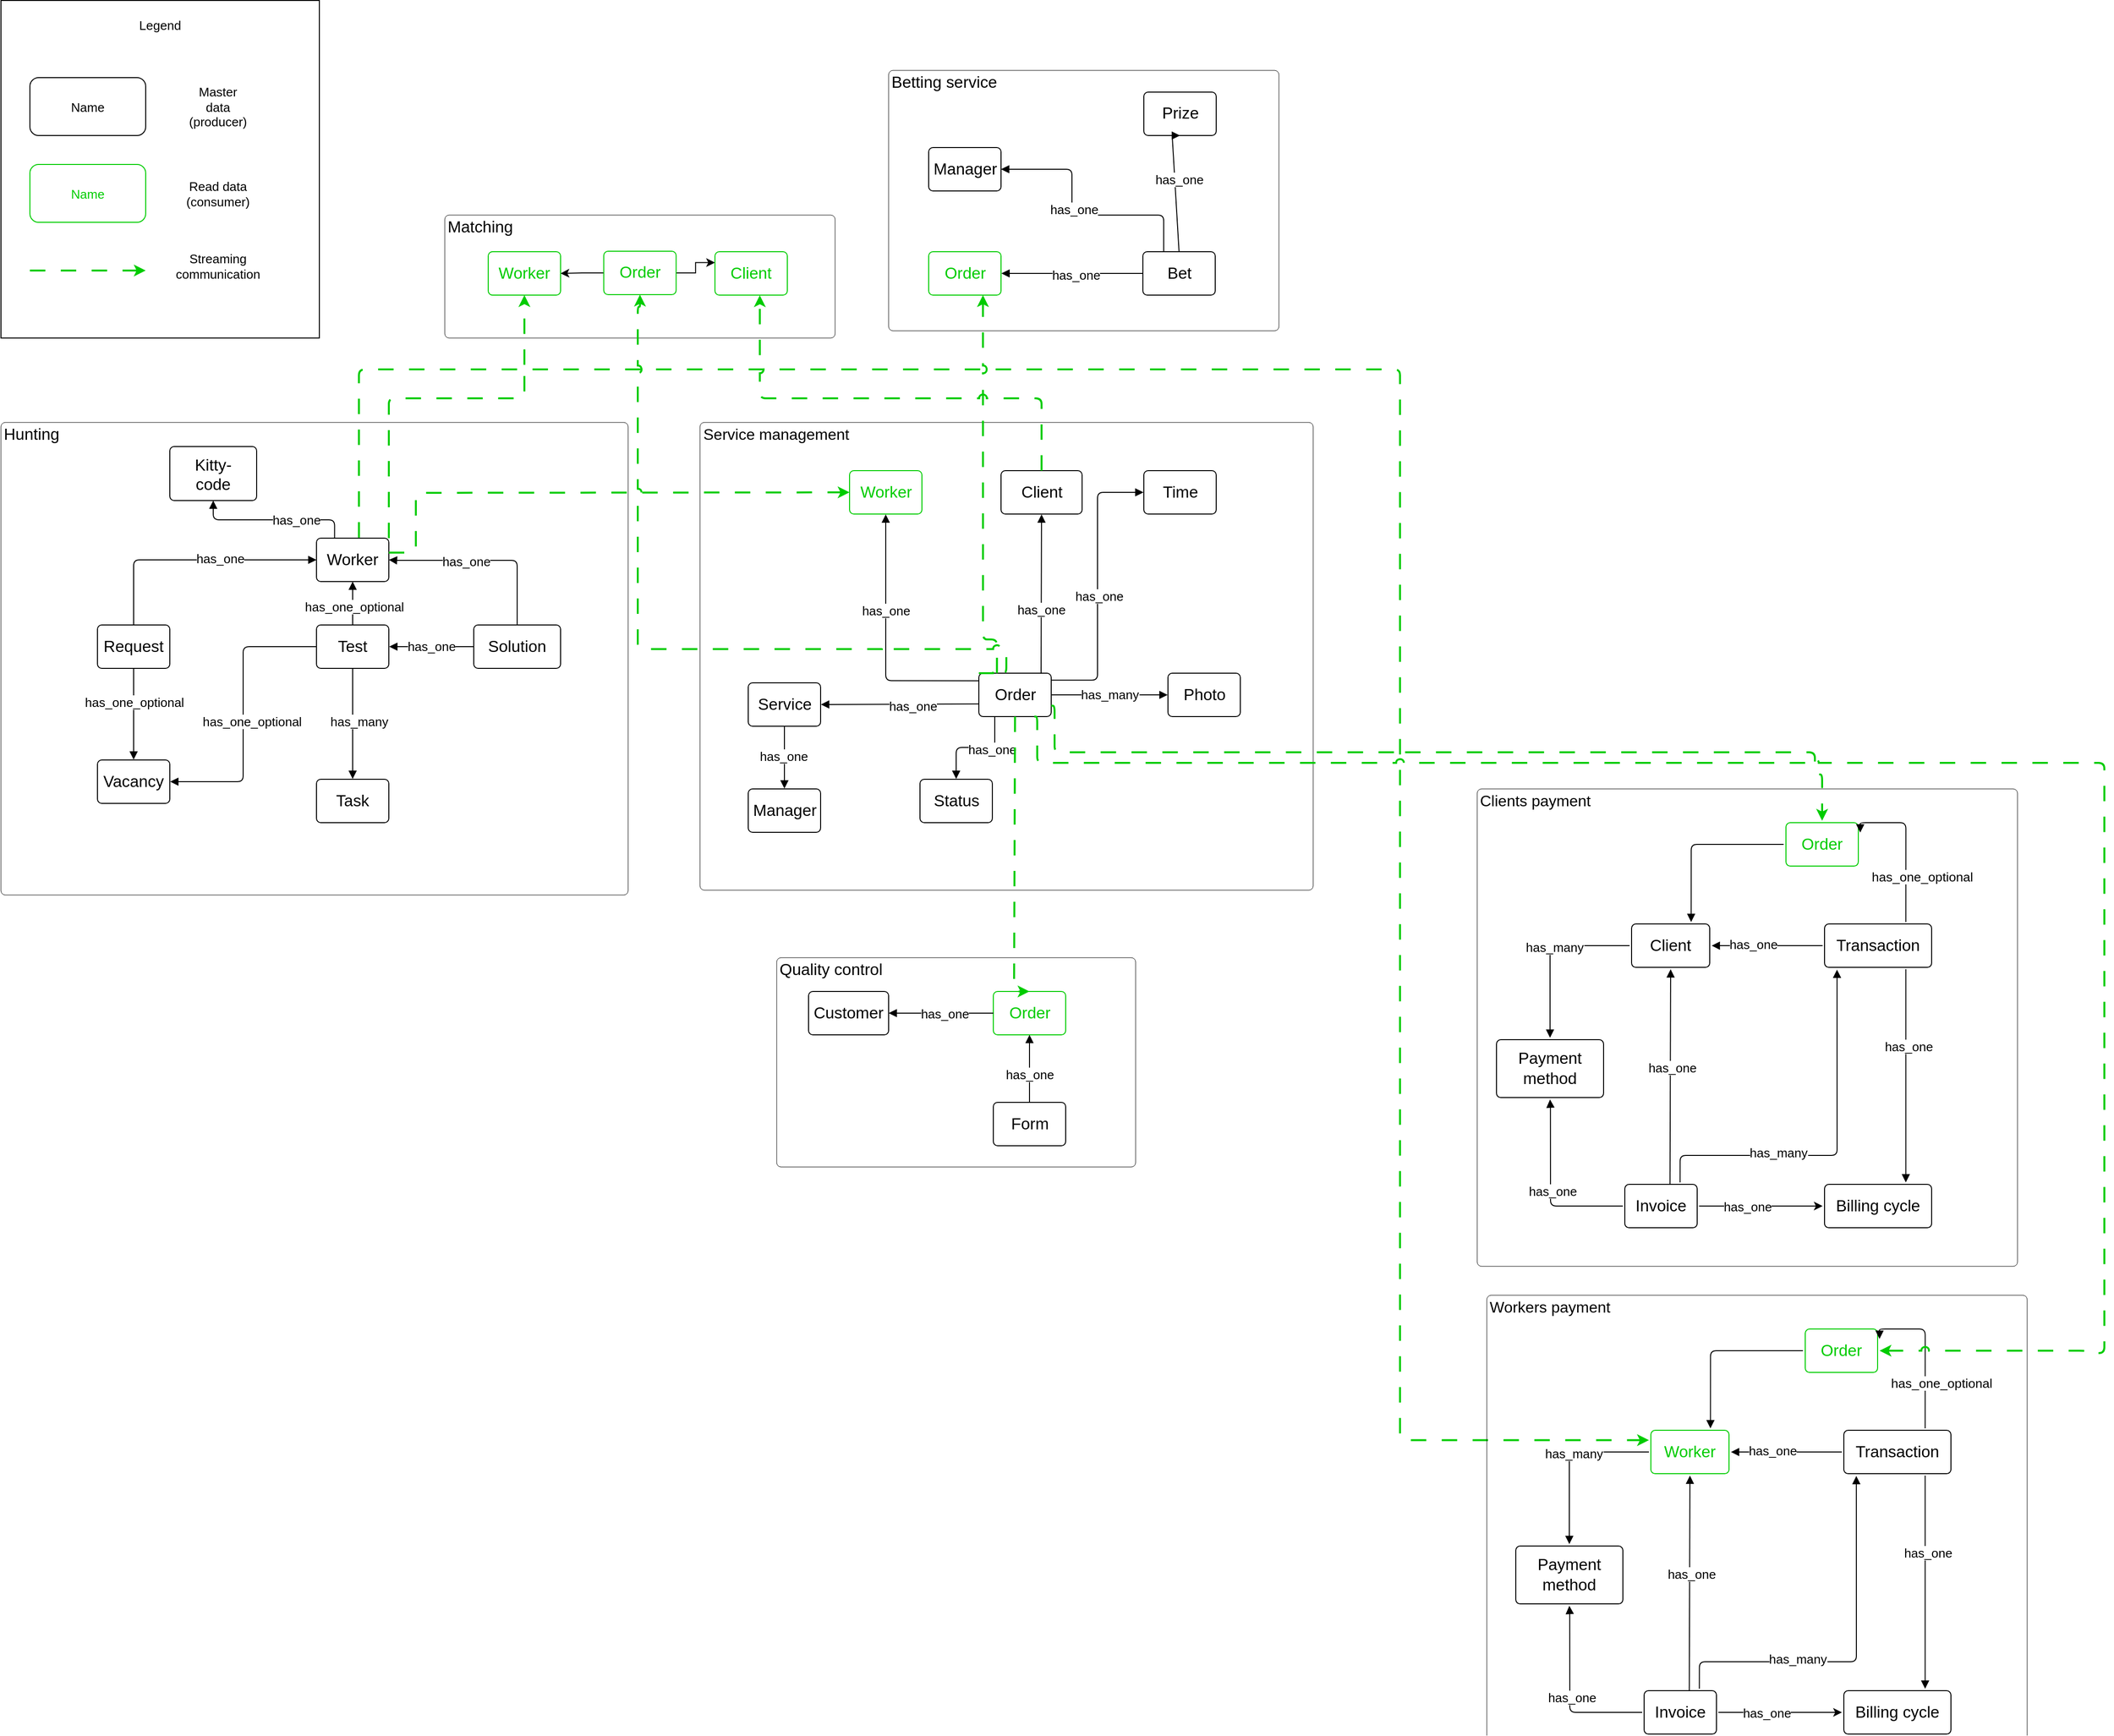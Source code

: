 <mxfile version="24.6.4" type="github">
  <diagram name="Страница — 1" id="Vhi82V8bUWfdWD9RBT1F">
    <mxGraphModel dx="3163" dy="1990" grid="1" gridSize="10" guides="1" tooltips="1" connect="1" arrows="1" fold="1" page="1" pageScale="1" pageWidth="827" pageHeight="1169" math="0" shadow="0">
      <root>
        <mxCell id="0" />
        <mxCell id="1" parent="0" />
        <mxCell id="N3wCrEwUKb1CmvZfM-gG-3" value="Clients payment" style="html=1;overflow=block;blockSpacing=1;whiteSpace=wrap;fontSize=16;fontColor=default;align=left;spacing=3.8;verticalAlign=top;strokeColor=#000000;rounded=1;absoluteArcSize=1;arcSize=9;fillColor=none;strokeWidth=NaN;lucidId=yf5P64~TPSbk;perimeterSpacing=1;" parent="1" vertex="1">
          <mxGeometry x="90" y="745" width="560" height="495" as="geometry" />
        </mxCell>
        <mxCell id="N3wCrEwUKb1CmvZfM-gG-4" value="Client" style="html=1;overflow=block;blockSpacing=1;whiteSpace=wrap;fontSize=16.7;spacing=3.8;strokeColor=#000000;rounded=1;absoluteArcSize=1;arcSize=9;fillColor=none;strokeWidth=1;lucidId=dg5PYhCH7-BC;perimeterSpacing=2;fontColor=#000000;" parent="1" vertex="1">
          <mxGeometry x="250" y="885.03" width="81" height="45" as="geometry" />
        </mxCell>
        <mxCell id="N3wCrEwUKb1CmvZfM-gG-5" value="Order" style="html=1;overflow=block;blockSpacing=1;whiteSpace=wrap;fontSize=16.7;spacing=3.8;strokeColor=#00CC00;rounded=1;absoluteArcSize=1;arcSize=9;fillColor=none;strokeWidth=1;lucidId=ng5PO~K-ZG_9;perimeterSpacing=2;fontColor=#00CC00;" parent="1" vertex="1">
          <mxGeometry x="410" y="780.03" width="75" height="45" as="geometry" />
        </mxCell>
        <mxCell id="N3wCrEwUKb1CmvZfM-gG-6" value="Transaction" style="html=1;overflow=block;blockSpacing=1;whiteSpace=wrap;fontSize=16.7;spacing=3.8;strokeColor=#000000;rounded=1;absoluteArcSize=1;arcSize=9;fillColor=none;strokeWidth=1;lucidId=wg5Pu492cR7Y;perimeterSpacing=2;" parent="1" vertex="1">
          <mxGeometry x="450" y="885.03" width="111" height="45" as="geometry" />
        </mxCell>
        <mxCell id="N3wCrEwUKb1CmvZfM-gG-7" value="Billing cycle" style="html=1;overflow=block;blockSpacing=1;whiteSpace=wrap;fontSize=16.7;spacing=3.8;strokeColor=#000000;rounded=1;absoluteArcSize=1;arcSize=9;fillColor=none;strokeWidth=1;lucidId=Rg5P2Ybpjdhp;perimeterSpacing=2;" parent="1" vertex="1">
          <mxGeometry x="450" y="1155.03" width="111" height="45" as="geometry" />
        </mxCell>
        <mxCell id="N3wCrEwUKb1CmvZfM-gG-8" value="" style="html=1;jettySize=18;whiteSpace=wrap;fontSize=13;strokeColor=#000000;strokeOpacity=100;strokeWidth=1;rounded=1;arcSize=12;startArrow=none;endArrow=block;endFill=1;exitX=-0.005;exitY=0.5;exitPerimeter=0;entryX=0.75;entryY=0;lucidId=4h5PBjp146PA;jumpStyle=arc;edgeStyle=orthogonalEdgeStyle;entryDx=0;entryDy=0;" parent="1" source="N3wCrEwUKb1CmvZfM-gG-5" target="N3wCrEwUKb1CmvZfM-gG-4" edge="1">
          <mxGeometry width="100" height="100" relative="1" as="geometry" />
        </mxCell>
        <mxCell id="N3wCrEwUKb1CmvZfM-gG-9" value="" style="html=1;jettySize=18;whiteSpace=wrap;fontSize=13;strokeColor=#000000;strokeOpacity=100;strokeWidth=1;rounded=1;arcSize=12;startArrow=none;endArrow=block;endFill=1;exitX=0.75;exitY=0;entryX=0.13;entryY=1.008;entryPerimeter=0;lucidId=ai5P5nS4Q5je;exitDx=0;exitDy=0;jumpStyle=arc;edgeStyle=orthogonalEdgeStyle;" parent="1" source="N3wCrEwUKb1CmvZfM-gG-14" target="N3wCrEwUKb1CmvZfM-gG-6" edge="1">
          <mxGeometry width="100" height="100" relative="1" as="geometry">
            <Array as="points">
              <mxPoint x="300" y="1125.03" />
              <mxPoint x="463" y="1125.03" />
            </Array>
          </mxGeometry>
        </mxCell>
        <mxCell id="N3wCrEwUKb1CmvZfM-gG-87" value="has_many" style="edgeLabel;html=1;align=center;verticalAlign=middle;resizable=0;points=[];fontFamily=Helvetica;fontSize=13;fontColor=default;labelBackgroundColor=default;" parent="N3wCrEwUKb1CmvZfM-gG-9" vertex="1" connectable="0">
          <mxGeometry x="-0.324" y="3" relative="1" as="geometry">
            <mxPoint as="offset" />
          </mxGeometry>
        </mxCell>
        <mxCell id="N3wCrEwUKb1CmvZfM-gG-10" value="" style="html=1;jettySize=18;whiteSpace=wrap;fontSize=13;strokeColor=#000000;strokeOpacity=100;strokeWidth=1;rounded=1;arcSize=12;startArrow=none;endArrow=block;endFill=1;lucidId=Ji5PU9JvgF-j;entryX=0.75;entryY=0;entryDx=0;entryDy=0;jumpStyle=arc;edgeStyle=orthogonalEdgeStyle;exitX=0.75;exitY=1;exitDx=0;exitDy=0;" parent="1" source="N3wCrEwUKb1CmvZfM-gG-6" target="N3wCrEwUKb1CmvZfM-gG-7" edge="1">
          <mxGeometry width="100" height="100" relative="1" as="geometry">
            <mxPoint x="540" y="955.03" as="sourcePoint" />
            <mxPoint x="509" y="1115.03" as="targetPoint" />
          </mxGeometry>
        </mxCell>
        <mxCell id="N3wCrEwUKb1CmvZfM-gG-83" value="has_one" style="edgeLabel;html=1;align=center;verticalAlign=middle;resizable=0;points=[];fontFamily=Helvetica;fontSize=13;fontColor=default;labelBackgroundColor=default;" parent="N3wCrEwUKb1CmvZfM-gG-10" vertex="1" connectable="0">
          <mxGeometry x="-0.275" y="2" relative="1" as="geometry">
            <mxPoint as="offset" />
          </mxGeometry>
        </mxCell>
        <mxCell id="N3wCrEwUKb1CmvZfM-gG-11" value="Payment method" style="html=1;overflow=block;blockSpacing=1;whiteSpace=wrap;fontSize=16.7;spacing=9;strokeColor=#000000;rounded=1;absoluteArcSize=1;arcSize=9;fillColor=none;strokeWidth=1;lucidId=tj5Pr1dxpHXY;perimeterSpacing=2;" parent="1" vertex="1">
          <mxGeometry x="110" y="1005.03" width="111" height="60" as="geometry" />
        </mxCell>
        <mxCell id="N3wCrEwUKb1CmvZfM-gG-12" value="" style="html=1;jettySize=18;whiteSpace=wrap;fontSize=13;strokeColor=#000000;strokeOpacity=100;strokeWidth=1;rounded=1;arcSize=12;startArrow=none;endArrow=block;endFill=1;entryX=0.5;entryY=0;lucidId=Wj5P3DR6Qtuy;jumpStyle=arc;entryDx=0;entryDy=0;exitX=0;exitY=0.5;exitDx=0;exitDy=0;edgeStyle=orthogonalEdgeStyle;" parent="1" source="N3wCrEwUKb1CmvZfM-gG-4" target="N3wCrEwUKb1CmvZfM-gG-11" edge="1">
          <mxGeometry width="100" height="100" relative="1" as="geometry">
            <mxPoint x="267" y="963.04" as="sourcePoint" />
            <mxPoint x="266.63" y="1002.064" as="targetPoint" />
          </mxGeometry>
        </mxCell>
        <mxCell id="N3wCrEwUKb1CmvZfM-gG-85" value="has_many" style="edgeLabel;html=1;align=center;verticalAlign=middle;resizable=0;points=[];fontFamily=Helvetica;fontSize=13;fontColor=default;labelBackgroundColor=default;" parent="N3wCrEwUKb1CmvZfM-gG-12" vertex="1" connectable="0">
          <mxGeometry x="-0.116" y="1" relative="1" as="geometry">
            <mxPoint as="offset" />
          </mxGeometry>
        </mxCell>
        <mxCell id="N3wCrEwUKb1CmvZfM-gG-13" value="" style="html=1;jettySize=18;whiteSpace=wrap;fontSize=13;strokeColor=#000000;strokeOpacity=100;strokeWidth=1;rounded=1;arcSize=12;startArrow=none;endArrow=block;endFill=1;exitX=0;exitY=0.5;lucidId=ap5PyZ79C-.D;exitDx=0;exitDy=0;jumpStyle=arc;edgeStyle=orthogonalEdgeStyle;" parent="1" source="N3wCrEwUKb1CmvZfM-gG-6" target="N3wCrEwUKb1CmvZfM-gG-4" edge="1">
          <mxGeometry width="100" height="100" relative="1" as="geometry">
            <mxPoint x="470.47" y="902.588" as="sourcePoint" />
            <mxPoint x="332.995" y="882.48" as="targetPoint" />
          </mxGeometry>
        </mxCell>
        <mxCell id="N3wCrEwUKb1CmvZfM-gG-88" value="has_one" style="edgeLabel;html=1;align=center;verticalAlign=middle;resizable=0;points=[];fontFamily=Helvetica;fontSize=13;fontColor=default;labelBackgroundColor=default;" parent="N3wCrEwUKb1CmvZfM-gG-13" vertex="1" connectable="0">
          <mxGeometry x="0.26" y="-2" relative="1" as="geometry">
            <mxPoint as="offset" />
          </mxGeometry>
        </mxCell>
        <mxCell id="N3wCrEwUKb1CmvZfM-gG-14" value="Invoice" style="html=1;overflow=block;blockSpacing=1;whiteSpace=wrap;fontSize=16.7;spacing=3.8;strokeColor=#000000;rounded=1;absoluteArcSize=1;arcSize=9;fillColor=none;strokeWidth=1;lucidId=Dq5PisxAR_ck;perimeterSpacing=2;" parent="1" vertex="1">
          <mxGeometry x="243" y="1155.03" width="75" height="45" as="geometry" />
        </mxCell>
        <mxCell id="N3wCrEwUKb1CmvZfM-gG-15" value="" style="html=1;jettySize=18;whiteSpace=wrap;fontSize=13;strokeColor=#000000;strokeOpacity=100;strokeWidth=1;rounded=1;arcSize=12;startArrow=none;endArrow=block;endFill=1;exitX=0;exitY=0.5;entryX=0.5;entryY=1;lucidId=.x5PW2kQCzEA;jumpStyle=arc;edgeStyle=orthogonalEdgeStyle;exitDx=0;exitDy=0;entryDx=0;entryDy=0;" parent="1" source="N3wCrEwUKb1CmvZfM-gG-14" target="N3wCrEwUKb1CmvZfM-gG-11" edge="1">
          <mxGeometry width="100" height="100" relative="1" as="geometry">
            <Array as="points">
              <mxPoint x="166" y="1178.03" />
              <mxPoint x="166" y="1077.03" />
              <mxPoint x="166" y="1077.03" />
            </Array>
          </mxGeometry>
        </mxCell>
        <mxCell id="N3wCrEwUKb1CmvZfM-gG-84" value="has_one" style="edgeLabel;html=1;align=center;verticalAlign=middle;resizable=0;points=[];fontFamily=Helvetica;fontSize=13;fontColor=default;labelBackgroundColor=default;" parent="N3wCrEwUKb1CmvZfM-gG-15" vertex="1" connectable="0">
          <mxGeometry x="-0.021" y="-2" relative="1" as="geometry">
            <mxPoint as="offset" />
          </mxGeometry>
        </mxCell>
        <mxCell id="N3wCrEwUKb1CmvZfM-gG-17" value="" style="html=1;jettySize=18;whiteSpace=wrap;fontSize=13;strokeColor=#000000;strokeOpacity=100;strokeWidth=1;rounded=1;arcSize=12;startArrow=none;endArrow=block;endFill=1;lucidId=fT5P7doeCx1m;jumpStyle=arc;edgeStyle=orthogonalEdgeStyle;exitX=0.75;exitY=0;exitDx=0;exitDy=0;entryX=1;entryY=0.25;entryDx=0;entryDy=0;" parent="1" source="N3wCrEwUKb1CmvZfM-gG-6" target="N3wCrEwUKb1CmvZfM-gG-5" edge="1">
          <mxGeometry width="100" height="100" relative="1" as="geometry">
            <Array as="points">
              <mxPoint x="534" y="780.03" />
            </Array>
            <mxPoint x="577" y="827.03" as="sourcePoint" />
            <mxPoint x="527" y="767.03" as="targetPoint" />
          </mxGeometry>
        </mxCell>
        <mxCell id="N3wCrEwUKb1CmvZfM-gG-18" value="&lt;span style=&quot;color: rgb(0, 0, 0); font-weight: 400;&quot;&gt;has_one_optional&lt;/span&gt;" style="text;html=1;resizable=0;labelBackgroundColor=default;align=center;verticalAlign=middle;fontStyle=1;fontColor=#333333;fontSize=13.3;" parent="N3wCrEwUKb1CmvZfM-gG-17" vertex="1">
          <mxGeometry x="-0.284" relative="1" as="geometry">
            <mxPoint x="16" y="10" as="offset" />
          </mxGeometry>
        </mxCell>
        <mxCell id="N3wCrEwUKb1CmvZfM-gG-77" style="edgeStyle=orthogonalEdgeStyle;shape=connector;rounded=1;jumpStyle=arc;orthogonalLoop=1;jettySize=auto;html=1;exitX=0;exitY=0;exitDx=0;exitDy=0;entryX=0;entryY=0;entryDx=0;entryDy=0;entryPerimeter=0;strokeColor=#3a414a;strokeWidth=1;align=center;verticalAlign=middle;arcSize=12;fontFamily=Helvetica;fontSize=13;fontColor=default;labelBackgroundColor=default;startArrow=none;endArrow=block;endFill=1;" parent="N3wCrEwUKb1CmvZfM-gG-17" source="N3wCrEwUKb1CmvZfM-gG-18" target="N3wCrEwUKb1CmvZfM-gG-18" edge="1">
          <mxGeometry relative="1" as="geometry" />
        </mxCell>
        <mxCell id="N3wCrEwUKb1CmvZfM-gG-79" style="edgeStyle=orthogonalEdgeStyle;shape=connector;rounded=1;jumpStyle=arc;orthogonalLoop=1;jettySize=auto;html=1;exitX=0;exitY=0;exitDx=0;exitDy=0;strokeColor=#3a414a;strokeWidth=1;align=center;verticalAlign=middle;arcSize=12;fontFamily=Helvetica;fontSize=13;fontColor=default;labelBackgroundColor=default;startArrow=none;endArrow=block;endFill=1;" parent="N3wCrEwUKb1CmvZfM-gG-17" source="N3wCrEwUKb1CmvZfM-gG-18" target="N3wCrEwUKb1CmvZfM-gG-18" edge="1">
          <mxGeometry relative="1" as="geometry" />
        </mxCell>
        <mxCell id="N3wCrEwUKb1CmvZfM-gG-19" value="" style="html=1;jettySize=18;whiteSpace=wrap;fontSize=13;strokeColor=#000000;strokeOpacity=100;strokeWidth=1;rounded=1;arcSize=12;startArrow=none;endArrow=block;endFill=1;exitX=0.618;exitY=0.04;entryX=0.5;entryY=1;lucidId=xY5PbA3kE44w;entryDx=0;entryDy=0;jumpStyle=arc;edgeStyle=orthogonalEdgeStyle;exitDx=0;exitDy=0;exitPerimeter=0;" parent="1" source="N3wCrEwUKb1CmvZfM-gG-14" target="N3wCrEwUKb1CmvZfM-gG-4" edge="1">
          <mxGeometry width="100" height="100" relative="1" as="geometry">
            <Array as="points">
              <mxPoint x="290" y="1135.03" />
            </Array>
          </mxGeometry>
        </mxCell>
        <mxCell id="N3wCrEwUKb1CmvZfM-gG-86" value="has_one" style="edgeLabel;html=1;align=center;verticalAlign=middle;resizable=0;points=[];fontFamily=Helvetica;fontSize=13;fontColor=default;labelBackgroundColor=default;" parent="N3wCrEwUKb1CmvZfM-gG-19" vertex="1" connectable="0">
          <mxGeometry x="0.085" y="-1" relative="1" as="geometry">
            <mxPoint as="offset" />
          </mxGeometry>
        </mxCell>
        <mxCell id="N3wCrEwUKb1CmvZfM-gG-26" value="Hunting" style="html=1;overflow=block;blockSpacing=1;whiteSpace=wrap;fontSize=16.7;align=left;spacing=3.8;verticalAlign=top;strokeColor=#000000;rounded=1;absoluteArcSize=1;arcSize=9;fillColor=none;strokeWidth=NaN;lucidId=l42PjmtMiVCG;perimeterSpacing=0;" parent="1" vertex="1">
          <mxGeometry x="-1440" y="365" width="650" height="490" as="geometry" />
        </mxCell>
        <mxCell id="N3wCrEwUKb1CmvZfM-gG-27" value="Worker" style="html=1;overflow=block;blockSpacing=1;whiteSpace=wrap;fontSize=16.7;spacing=3.8;strokeColor=#000000;rounded=1;absoluteArcSize=1;arcSize=9;fillColor=none;strokeWidth=1;lucidId=s62PfGirN0CT;perimeterSpacing=0;fontColor=default;" parent="1" vertex="1">
          <mxGeometry x="-1113" y="485" width="75" height="45" as="geometry" />
        </mxCell>
        <mxCell id="N3wCrEwUKb1CmvZfM-gG-28" value="Request" style="html=1;overflow=block;blockSpacing=1;whiteSpace=wrap;fontSize=16.7;spacing=3.8;strokeColor=#000000;rounded=1;absoluteArcSize=1;arcSize=9;fillColor=none;strokeWidth=1;lucidId=I82PDpUTOprz;perimeterSpacing=0;fontColor=default;" parent="1" vertex="1">
          <mxGeometry x="-1340" y="575" width="75" height="45" as="geometry" />
        </mxCell>
        <mxCell id="N3wCrEwUKb1CmvZfM-gG-103" style="edgeStyle=orthogonalEdgeStyle;shape=connector;rounded=1;jumpStyle=arc;orthogonalLoop=1;jettySize=auto;html=1;exitX=0.5;exitY=0;exitDx=0;exitDy=0;entryX=0.5;entryY=1;entryDx=0;entryDy=0;strokeColor=#000000;strokeWidth=1;align=center;verticalAlign=middle;arcSize=12;fontFamily=Helvetica;fontSize=13;fontColor=default;labelBackgroundColor=default;startArrow=none;endArrow=block;endFill=1;" parent="1" source="N3wCrEwUKb1CmvZfM-gG-29" target="N3wCrEwUKb1CmvZfM-gG-27" edge="1">
          <mxGeometry relative="1" as="geometry" />
        </mxCell>
        <mxCell id="N3wCrEwUKb1CmvZfM-gG-104" value="has_one_optional" style="edgeLabel;html=1;align=center;verticalAlign=middle;resizable=0;points=[];fontFamily=Helvetica;fontSize=13;fontColor=default;labelBackgroundColor=default;" parent="N3wCrEwUKb1CmvZfM-gG-103" vertex="1" connectable="0">
          <mxGeometry x="-0.152" y="-1" relative="1" as="geometry">
            <mxPoint as="offset" />
          </mxGeometry>
        </mxCell>
        <mxCell id="N3wCrEwUKb1CmvZfM-gG-29" value="Test" style="html=1;overflow=block;blockSpacing=1;whiteSpace=wrap;fontSize=16.7;spacing=3.8;strokeColor=#000000;rounded=1;absoluteArcSize=1;arcSize=9;fillColor=none;strokeWidth=1;lucidId=V82PbwM74RO7;perimeterSpacing=0;fontColor=default;" parent="1" vertex="1">
          <mxGeometry x="-1113" y="575" width="75" height="45" as="geometry" />
        </mxCell>
        <mxCell id="N3wCrEwUKb1CmvZfM-gG-30" value="Task" style="html=1;overflow=block;blockSpacing=1;whiteSpace=wrap;fontSize=16.7;spacing=3.8;strokeColor=#000000;rounded=1;absoluteArcSize=1;arcSize=9;fillColor=none;strokeWidth=1;lucidId=382PJ2akRjdy;perimeterSpacing=0;fontColor=default;" parent="1" vertex="1">
          <mxGeometry x="-1113" y="735" width="75" height="45" as="geometry" />
        </mxCell>
        <mxCell id="N3wCrEwUKb1CmvZfM-gG-31" value="Vacancy" style="html=1;overflow=block;blockSpacing=1;whiteSpace=wrap;fontSize=16.7;spacing=3.8;strokeColor=#000000;rounded=1;absoluteArcSize=1;arcSize=9;fillColor=none;strokeWidth=1;lucidId=Q-2Pq2TAk5bR;perimeterSpacing=0;fontColor=default;" parent="1" vertex="1">
          <mxGeometry x="-1340" y="715" width="75" height="45" as="geometry" />
        </mxCell>
        <mxCell id="N3wCrEwUKb1CmvZfM-gG-32" value="" style="html=1;jettySize=18;whiteSpace=wrap;fontSize=13;strokeColor=#000000;strokeOpacity=100;strokeWidth=1;rounded=1;arcSize=12;startArrow=none;endArrow=block;endFill=1;exitX=0.5;exitY=1.008;exitPerimeter=0;entryX=0.5;entryY=-0.008;entryPerimeter=0;lucidId=8-2PZUt9vgWF;jumpStyle=arc;edgeStyle=orthogonalEdgeStyle;fontColor=default;" parent="1" source="N3wCrEwUKb1CmvZfM-gG-29" target="N3wCrEwUKb1CmvZfM-gG-30" edge="1">
          <mxGeometry width="100" height="100" relative="1" as="geometry" />
        </mxCell>
        <mxCell id="N3wCrEwUKb1CmvZfM-gG-101" value="has_many" style="edgeLabel;html=1;align=center;verticalAlign=middle;resizable=0;points=[];fontFamily=Helvetica;fontSize=13;fontColor=default;labelBackgroundColor=default;" parent="N3wCrEwUKb1CmvZfM-gG-32" vertex="1" connectable="0">
          <mxGeometry x="-0.173" y="2" relative="1" as="geometry">
            <mxPoint x="4" y="7" as="offset" />
          </mxGeometry>
        </mxCell>
        <mxCell id="N3wCrEwUKb1CmvZfM-gG-33" value="" style="html=1;jettySize=18;whiteSpace=wrap;fontSize=13;strokeColor=#000000;strokeOpacity=100;strokeWidth=1;rounded=1;arcSize=12;startArrow=none;endArrow=block;endFill=1;entryX=0;entryY=0.5;lucidId=jO3PHDJK-mUh;jumpStyle=arc;edgeStyle=orthogonalEdgeStyle;entryDx=0;entryDy=0;exitX=0.5;exitY=0;exitDx=0;exitDy=0;fontColor=default;" parent="1" source="N3wCrEwUKb1CmvZfM-gG-28" target="N3wCrEwUKb1CmvZfM-gG-27" edge="1">
          <mxGeometry width="100" height="100" relative="1" as="geometry" />
        </mxCell>
        <mxCell id="N3wCrEwUKb1CmvZfM-gG-98" value="has_one" style="edgeLabel;html=1;align=center;verticalAlign=middle;resizable=0;points=[];fontFamily=Helvetica;fontSize=13;fontColor=default;labelBackgroundColor=default;" parent="N3wCrEwUKb1CmvZfM-gG-33" vertex="1" connectable="0">
          <mxGeometry x="0.223" y="2" relative="1" as="geometry">
            <mxPoint as="offset" />
          </mxGeometry>
        </mxCell>
        <mxCell id="N3wCrEwUKb1CmvZfM-gG-35" value="" style="html=1;jettySize=18;whiteSpace=wrap;fontSize=13;strokeColor=#000000;strokeOpacity=100;strokeWidth=1;rounded=1;arcSize=12;startArrow=none;endArrow=block;endFill=1;exitX=0.5;exitY=1.008;exitPerimeter=0;entryX=0.5;entryY=-0.008;entryPerimeter=0;lucidId=Rb4Pv-Y.siE~;jumpStyle=arc;edgeStyle=orthogonalEdgeStyle;fontColor=default;" parent="1" source="N3wCrEwUKb1CmvZfM-gG-28" target="N3wCrEwUKb1CmvZfM-gG-31" edge="1">
          <mxGeometry width="100" height="100" relative="1" as="geometry" />
        </mxCell>
        <mxCell id="N3wCrEwUKb1CmvZfM-gG-99" value="has_one_optional" style="edgeLabel;html=1;align=center;verticalAlign=middle;resizable=0;points=[];fontFamily=Helvetica;fontSize=13;fontColor=default;labelBackgroundColor=default;" parent="N3wCrEwUKb1CmvZfM-gG-35" vertex="1" connectable="0">
          <mxGeometry x="0.004" y="1" relative="1" as="geometry">
            <mxPoint x="-1" y="-13" as="offset" />
          </mxGeometry>
        </mxCell>
        <mxCell id="N3wCrEwUKb1CmvZfM-gG-36" value="" style="html=1;jettySize=18;whiteSpace=wrap;fontSize=13;strokeColor=#000000;strokeOpacity=100;strokeWidth=1;rounded=1;arcSize=12;startArrow=none;endArrow=block;endFill=1;exitX=-0.005;exitY=0.5;exitPerimeter=0;entryX=1.005;entryY=0.5;entryPerimeter=0;lucidId=.b4PsZux0tsy;jumpStyle=arc;edgeStyle=orthogonalEdgeStyle;fontColor=default;" parent="1" source="N3wCrEwUKb1CmvZfM-gG-29" target="N3wCrEwUKb1CmvZfM-gG-31" edge="1">
          <mxGeometry width="100" height="100" relative="1" as="geometry" />
        </mxCell>
        <mxCell id="N3wCrEwUKb1CmvZfM-gG-102" value="has_one_optional" style="edgeLabel;html=1;align=center;verticalAlign=middle;resizable=0;points=[];fontFamily=Helvetica;fontSize=13;fontColor=default;labelBackgroundColor=default;" parent="N3wCrEwUKb1CmvZfM-gG-36" vertex="1" connectable="0">
          <mxGeometry x="-0.025" y="-1" relative="1" as="geometry">
            <mxPoint x="10" y="11" as="offset" />
          </mxGeometry>
        </mxCell>
        <mxCell id="N3wCrEwUKb1CmvZfM-gG-37" value="Solution" style="html=1;overflow=block;blockSpacing=1;whiteSpace=wrap;fontSize=16.7;spacing=9;strokeColor=#000000;rounded=1;absoluteArcSize=1;arcSize=9;fillColor=none;strokeWidth=1;lucidId=Nc4PtOgx13py;perimeterSpacing=0;fontColor=default;" parent="1" vertex="1">
          <mxGeometry x="-950" y="575" width="90" height="45" as="geometry" />
        </mxCell>
        <mxCell id="N3wCrEwUKb1CmvZfM-gG-38" value="" style="html=1;jettySize=18;whiteSpace=wrap;fontSize=13;strokeColor=#000000;strokeOpacity=100;strokeWidth=1;rounded=1;arcSize=12;startArrow=none;endArrow=block;endFill=1;exitX=0.5;exitY=0;lucidId=ud4PABv9UJ2s;jumpStyle=arc;edgeStyle=orthogonalEdgeStyle;exitDx=0;exitDy=0;entryX=1;entryY=0.5;entryDx=0;entryDy=0;fontColor=default;" parent="1" source="N3wCrEwUKb1CmvZfM-gG-37" target="N3wCrEwUKb1CmvZfM-gG-27" edge="1">
          <mxGeometry width="100" height="100" relative="1" as="geometry">
            <Array as="points">
              <mxPoint x="-905" y="508" />
              <mxPoint x="-1030" y="508" />
            </Array>
            <mxPoint x="-1030" y="515" as="targetPoint" />
          </mxGeometry>
        </mxCell>
        <mxCell id="N3wCrEwUKb1CmvZfM-gG-97" value="has_one" style="edgeLabel;html=1;align=center;verticalAlign=middle;resizable=0;points=[];fontFamily=Helvetica;fontSize=13;fontColor=default;labelBackgroundColor=default;" parent="N3wCrEwUKb1CmvZfM-gG-38" vertex="1" connectable="0">
          <mxGeometry x="0.207" y="1" relative="1" as="geometry">
            <mxPoint as="offset" />
          </mxGeometry>
        </mxCell>
        <mxCell id="N3wCrEwUKb1CmvZfM-gG-39" value="" style="html=1;jettySize=18;whiteSpace=wrap;fontSize=13;strokeColor=#000000;strokeOpacity=100;strokeWidth=1;rounded=1;arcSize=12;startArrow=none;endArrow=block;endFill=1;exitX=-0.004;exitY=0.5;exitPerimeter=0;entryX=1.005;entryY=0.5;entryPerimeter=0;lucidId=Ad4PVIdrc0JD;jumpStyle=arc;edgeStyle=orthogonalEdgeStyle;fontColor=default;" parent="1" source="N3wCrEwUKb1CmvZfM-gG-37" target="N3wCrEwUKb1CmvZfM-gG-29" edge="1">
          <mxGeometry width="100" height="100" relative="1" as="geometry" />
        </mxCell>
        <mxCell id="N3wCrEwUKb1CmvZfM-gG-100" value="has_one" style="edgeLabel;html=1;align=center;verticalAlign=middle;resizable=0;points=[];fontFamily=Helvetica;fontSize=13;fontColor=default;labelBackgroundColor=default;" parent="N3wCrEwUKb1CmvZfM-gG-39" vertex="1" connectable="0">
          <mxGeometry x="0.012" y="-1" relative="1" as="geometry">
            <mxPoint as="offset" />
          </mxGeometry>
        </mxCell>
        <mxCell id="N3wCrEwUKb1CmvZfM-gG-40" value="Kitty-code" style="html=1;overflow=block;blockSpacing=1;whiteSpace=wrap;fontSize=16.7;spacing=9;strokeColor=#000000;rounded=1;absoluteArcSize=1;arcSize=9;fillColor=none;strokeWidth=1;lucidId=1d4P2Kr526MV;perimeterSpacing=0;fontColor=default;" parent="1" vertex="1">
          <mxGeometry x="-1265" y="390" width="90" height="56" as="geometry" />
        </mxCell>
        <mxCell id="N3wCrEwUKb1CmvZfM-gG-41" value="" style="html=1;jettySize=18;whiteSpace=wrap;fontSize=13;strokeColor=#000000;strokeOpacity=100;strokeWidth=1;rounded=1;arcSize=12;startArrow=none;endArrow=block;endFill=1;exitX=0.25;exitY=0;entryX=0.5;entryY=1;lucidId=Nf4P1I0yH_I7;jumpStyle=arc;edgeStyle=orthogonalEdgeStyle;exitDx=0;exitDy=0;entryDx=0;entryDy=0;fontColor=default;" parent="1" source="N3wCrEwUKb1CmvZfM-gG-27" target="N3wCrEwUKb1CmvZfM-gG-40" edge="1">
          <mxGeometry width="100" height="100" relative="1" as="geometry">
            <Array as="points">
              <mxPoint x="-1094" y="466" />
              <mxPoint x="-1220" y="466" />
            </Array>
          </mxGeometry>
        </mxCell>
        <mxCell id="N3wCrEwUKb1CmvZfM-gG-95" value="has_one" style="edgeLabel;html=1;align=center;verticalAlign=middle;resizable=0;points=[];fontFamily=Helvetica;fontSize=13;fontColor=default;labelBackgroundColor=default;" parent="N3wCrEwUKb1CmvZfM-gG-41" vertex="1" connectable="0">
          <mxGeometry x="-0.275" y="1" relative="1" as="geometry">
            <mxPoint y="-1" as="offset" />
          </mxGeometry>
        </mxCell>
        <mxCell id="N3wCrEwUKb1CmvZfM-gG-42" value="Quality control" style="html=1;overflow=block;blockSpacing=1;whiteSpace=wrap;fontSize=16.7;align=left;spacing=3.8;verticalAlign=top;strokeColor=#000000;rounded=1;absoluteArcSize=1;arcSize=9;fillColor=none;strokeWidth=NaN;lucidId=uw4PtmyCs-oK;" parent="1" vertex="1">
          <mxGeometry x="-636" y="920" width="372" height="217" as="geometry" />
        </mxCell>
        <mxCell id="N3wCrEwUKb1CmvZfM-gG-43" value="Customer" style="html=1;overflow=block;blockSpacing=1;whiteSpace=wrap;fontSize=16.7;spacing=3.8;strokeColor=#000000;rounded=1;absoluteArcSize=1;arcSize=9;fillColor=none;strokeWidth=1;lucidId=ww4P0zrw1f8I;" parent="1" vertex="1">
          <mxGeometry x="-603" y="955" width="83" height="45" as="geometry" />
        </mxCell>
        <mxCell id="N3wCrEwUKb1CmvZfM-gG-44" value="Order" style="html=1;overflow=block;blockSpacing=1;whiteSpace=wrap;fontSize=16.7;spacing=3.8;strokeColor=#00CC00;rounded=1;absoluteArcSize=1;arcSize=9;fillColor=none;strokeWidth=1;lucidId=Ew4PJMuAOCHL;fontColor=#00CC00;" parent="1" vertex="1">
          <mxGeometry x="-411.5" y="955" width="75" height="45" as="geometry" />
        </mxCell>
        <mxCell id="N3wCrEwUKb1CmvZfM-gG-45" value="Form" style="html=1;overflow=block;blockSpacing=1;whiteSpace=wrap;fontSize=16.7;spacing=3.8;strokeColor=#000000;rounded=1;absoluteArcSize=1;arcSize=9;fillColor=none;strokeWidth=1;lucidId=6x4PPtLgDXEe;" parent="1" vertex="1">
          <mxGeometry x="-411.5" y="1070" width="75" height="45" as="geometry" />
        </mxCell>
        <mxCell id="N3wCrEwUKb1CmvZfM-gG-46" value="" style="html=1;jettySize=18;whiteSpace=wrap;fontSize=13;strokeColor=#000000;strokeOpacity=100;strokeWidth=1;rounded=1;arcSize=12;startArrow=none;endArrow=block;endFill=1;exitX=0.5;exitY=0;entryX=0.5;entryY=1;lucidId=AD4PNXMwUM54;jumpStyle=arc;edgeStyle=orthogonalEdgeStyle;entryDx=0;entryDy=0;exitDx=0;exitDy=0;" parent="1" source="N3wCrEwUKb1CmvZfM-gG-45" target="N3wCrEwUKb1CmvZfM-gG-44" edge="1">
          <mxGeometry width="100" height="100" relative="1" as="geometry" />
        </mxCell>
        <mxCell id="N3wCrEwUKb1CmvZfM-gG-94" value="has_one" style="edgeLabel;html=1;align=center;verticalAlign=middle;resizable=0;points=[];fontFamily=Helvetica;fontSize=13;fontColor=default;labelBackgroundColor=default;" parent="N3wCrEwUKb1CmvZfM-gG-46" vertex="1" connectable="0">
          <mxGeometry x="-0.157" relative="1" as="geometry">
            <mxPoint as="offset" />
          </mxGeometry>
        </mxCell>
        <mxCell id="N3wCrEwUKb1CmvZfM-gG-47" value="" style="html=1;jettySize=18;whiteSpace=wrap;fontSize=13;strokeColor=#000000;strokeOpacity=100;strokeWidth=1;rounded=1;arcSize=12;startArrow=none;endArrow=block;endFill=1;exitX=0;exitY=0.5;entryX=1;entryY=0.5;lucidId=LD4PZojee_F~;jumpStyle=arc;edgeStyle=orthogonalEdgeStyle;entryDx=0;entryDy=0;exitDx=0;exitDy=0;" parent="1" source="N3wCrEwUKb1CmvZfM-gG-44" target="N3wCrEwUKb1CmvZfM-gG-43" edge="1">
          <mxGeometry width="100" height="100" relative="1" as="geometry" />
        </mxCell>
        <mxCell id="N3wCrEwUKb1CmvZfM-gG-93" value="has_one" style="edgeLabel;html=1;align=center;verticalAlign=middle;resizable=0;points=[];fontFamily=Helvetica;fontSize=13;fontColor=default;labelBackgroundColor=default;" parent="N3wCrEwUKb1CmvZfM-gG-47" vertex="1" connectable="0">
          <mxGeometry x="-0.057" relative="1" as="geometry">
            <mxPoint as="offset" />
          </mxGeometry>
        </mxCell>
        <mxCell id="N3wCrEwUKb1CmvZfM-gG-48" value="Betting service" style="html=1;overflow=block;blockSpacing=1;whiteSpace=wrap;fontSize=16.7;align=left;spacing=3.8;verticalAlign=top;strokeColor=#000000;rounded=1;absoluteArcSize=1;arcSize=9;fillColor=none;strokeWidth=NaN;lucidId=6T4P98csuthG;" parent="1" vertex="1">
          <mxGeometry x="-520" width="404.5" height="270" as="geometry" />
        </mxCell>
        <mxCell id="N3wCrEwUKb1CmvZfM-gG-49" value="Manager" style="html=1;overflow=block;blockSpacing=1;whiteSpace=wrap;fontSize=16.7;spacing=3.8;strokeColor=#000000;rounded=1;absoluteArcSize=1;arcSize=9;fillColor=none;strokeWidth=1;lucidId=6T4PhytsOorN;" parent="1" vertex="1">
          <mxGeometry x="-478.5" y="80" width="75" height="45" as="geometry" />
        </mxCell>
        <mxCell id="N3wCrEwUKb1CmvZfM-gG-50" value="Order" style="html=1;overflow=block;blockSpacing=1;whiteSpace=wrap;fontSize=16.7;spacing=3.8;strokeColor=#00CC00;rounded=1;absoluteArcSize=1;arcSize=9;fillColor=none;strokeWidth=1;lucidId=6T4P~ZG_LZ0E;fontColor=#00CC00;" parent="1" vertex="1">
          <mxGeometry x="-478.5" y="188" width="75" height="45" as="geometry" />
        </mxCell>
        <mxCell id="N3wCrEwUKb1CmvZfM-gG-51" value="Bet" style="html=1;overflow=block;blockSpacing=1;whiteSpace=wrap;fontSize=16.7;spacing=3.8;strokeColor=#000000;rounded=1;absoluteArcSize=1;arcSize=9;fillColor=none;strokeWidth=1;lucidId=6T4PoXPNLJK.;" parent="1" vertex="1">
          <mxGeometry x="-256.5" y="188" width="75" height="45" as="geometry" />
        </mxCell>
        <mxCell id="N3wCrEwUKb1CmvZfM-gG-52" value="" style="html=1;jettySize=18;whiteSpace=wrap;fontSize=13;strokeColor=#000000;strokeOpacity=100;strokeWidth=1;rounded=1;arcSize=12;startArrow=none;endArrow=block;endFill=1;exitX=-0.005;exitY=0.5;exitPerimeter=0;entryX=1.005;entryY=0.5;entryPerimeter=0;lucidId=6T4PXGEAc0fg;jumpStyle=arc;edgeStyle=orthogonalEdgeStyle;" parent="1" source="N3wCrEwUKb1CmvZfM-gG-51" target="N3wCrEwUKb1CmvZfM-gG-50" edge="1">
          <mxGeometry width="100" height="100" relative="1" as="geometry" />
        </mxCell>
        <mxCell id="N3wCrEwUKb1CmvZfM-gG-115" value="has_one" style="edgeLabel;html=1;align=center;verticalAlign=middle;resizable=0;points=[];fontFamily=Helvetica;fontSize=13;fontColor=default;labelBackgroundColor=default;" parent="N3wCrEwUKb1CmvZfM-gG-52" vertex="1" connectable="0">
          <mxGeometry x="-0.052" y="1" relative="1" as="geometry">
            <mxPoint as="offset" />
          </mxGeometry>
        </mxCell>
        <mxCell id="N3wCrEwUKb1CmvZfM-gG-53" value="" style="html=1;jettySize=18;whiteSpace=wrap;fontSize=13;strokeColor=#000000;strokeOpacity=100;strokeWidth=1;rounded=1;arcSize=12;startArrow=none;endArrow=block;endFill=1;exitX=0.288;exitY=-0.004;entryX=1;entryY=0.5;lucidId=6T4PrulPch8R;jumpStyle=arc;edgeStyle=orthogonalEdgeStyle;exitDx=0;exitDy=0;entryDx=0;entryDy=0;exitPerimeter=0;" parent="1" source="N3wCrEwUKb1CmvZfM-gG-51" target="N3wCrEwUKb1CmvZfM-gG-49" edge="1">
          <mxGeometry width="100" height="100" relative="1" as="geometry">
            <Array as="points">
              <mxPoint x="-235" y="150" />
              <mxPoint x="-330" y="150" />
              <mxPoint x="-330" y="102" />
            </Array>
          </mxGeometry>
        </mxCell>
        <mxCell id="N3wCrEwUKb1CmvZfM-gG-116" value="has_one" style="edgeLabel;html=1;align=center;verticalAlign=middle;resizable=0;points=[];fontFamily=Helvetica;fontSize=13;fontColor=default;labelBackgroundColor=default;" parent="N3wCrEwUKb1CmvZfM-gG-53" vertex="1" connectable="0">
          <mxGeometry x="0.095" y="-1" relative="1" as="geometry">
            <mxPoint x="1" as="offset" />
          </mxGeometry>
        </mxCell>
        <mxCell id="N3wCrEwUKb1CmvZfM-gG-54" value="Service management" style="html=1;overflow=block;blockSpacing=1;whiteSpace=wrap;fontSize=16;align=left;spacing=3.8;verticalAlign=top;strokeColor=#000000;rounded=1;absoluteArcSize=1;arcSize=9;fillColor=none;strokeWidth=NaN;lucidId=9ZwRXWtkimyL;fontColor=default;" parent="1" vertex="1">
          <mxGeometry x="-715.5" y="365" width="635.5" height="485" as="geometry" />
        </mxCell>
        <mxCell id="N3wCrEwUKb1CmvZfM-gG-55" value="Client" style="html=1;overflow=block;blockSpacing=1;whiteSpace=wrap;fontSize=16.7;spacing=3.8;strokeColor=#000000;rounded=1;absoluteArcSize=1;arcSize=9;fillColor=none;strokeWidth=1;lucidId=9ZwRHPF51pbP;fontColor=default;" parent="1" vertex="1">
          <mxGeometry x="-403.5" y="415" width="84" height="45" as="geometry" />
        </mxCell>
        <mxCell id="N3wCrEwUKb1CmvZfM-gG-56" value="Order" style="html=1;overflow=block;blockSpacing=1;whiteSpace=wrap;fontSize=16.7;spacing=3.8;strokeColor=#000000;rounded=1;absoluteArcSize=1;arcSize=9;fillColor=none;strokeWidth=1;lucidId=9ZwRrGc0R-JS;fontColor=default;" parent="1" vertex="1">
          <mxGeometry x="-426.5" y="625" width="75" height="45" as="geometry" />
        </mxCell>
        <mxCell id="N3wCrEwUKb1CmvZfM-gG-57" value="Service" style="html=1;overflow=block;blockSpacing=1;whiteSpace=wrap;fontSize=16.7;spacing=3.8;strokeColor=#000000;rounded=1;absoluteArcSize=1;arcSize=9;fillColor=none;strokeWidth=1;lucidId=9ZwRpI~01.Vl;fontColor=default;" parent="1" vertex="1">
          <mxGeometry x="-665.5" y="635" width="75" height="45" as="geometry" />
        </mxCell>
        <mxCell id="N3wCrEwUKb1CmvZfM-gG-58" value="" style="html=1;jettySize=18;whiteSpace=wrap;fontSize=13;strokeColor=#000000;strokeOpacity=100;strokeWidth=1;rounded=1;arcSize=12;startArrow=none;endArrow=block;endFill=1;exitX=1.005;exitY=0.161;exitPerimeter=0;entryX=-0.005;entryY=0.5;entryPerimeter=0;lucidId=9ZwRf812KFUH;jumpStyle=arc;edgeStyle=orthogonalEdgeStyle;fontColor=default;" parent="1" source="N3wCrEwUKb1CmvZfM-gG-56" target="N3wCrEwUKb1CmvZfM-gG-59" edge="1">
          <mxGeometry width="100" height="100" relative="1" as="geometry" />
        </mxCell>
        <mxCell id="N3wCrEwUKb1CmvZfM-gG-108" value="has_one" style="edgeLabel;html=1;align=center;verticalAlign=middle;resizable=0;points=[];fontFamily=Helvetica;fontSize=13;fontColor=default;labelBackgroundColor=default;" parent="N3wCrEwUKb1CmvZfM-gG-58" vertex="1" connectable="0">
          <mxGeometry x="-0.068" y="-1" relative="1" as="geometry">
            <mxPoint as="offset" />
          </mxGeometry>
        </mxCell>
        <mxCell id="N3wCrEwUKb1CmvZfM-gG-59" value="Time" style="html=1;overflow=block;blockSpacing=1;whiteSpace=wrap;fontSize=16.7;spacing=3.8;strokeColor=#000000;rounded=1;absoluteArcSize=1;arcSize=9;fillColor=none;strokeWidth=1;lucidId=9ZwRBji5jdG2;fontColor=default;" parent="1" vertex="1">
          <mxGeometry x="-255.5" y="415" width="75" height="45" as="geometry" />
        </mxCell>
        <mxCell id="N3wCrEwUKb1CmvZfM-gG-60" value="" style="html=1;jettySize=18;whiteSpace=wrap;fontSize=13;strokeColor=#000000;strokeOpacity=100;strokeWidth=1;rounded=1;arcSize=12;startArrow=none;endArrow=block;endFill=1;exitX=0.86;exitY=0.015;exitPerimeter=0;entryX=0.5;entryY=1.008;entryPerimeter=0;lucidId=9ZwRj6qNvoWL;jumpStyle=arc;edgeStyle=orthogonalEdgeStyle;fontColor=default;exitDx=0;exitDy=0;" parent="1" source="N3wCrEwUKb1CmvZfM-gG-56" target="N3wCrEwUKb1CmvZfM-gG-55" edge="1">
          <mxGeometry width="100" height="100" relative="1" as="geometry" />
        </mxCell>
        <mxCell id="N3wCrEwUKb1CmvZfM-gG-107" value="has_one" style="edgeLabel;html=1;align=center;verticalAlign=middle;resizable=0;points=[];fontFamily=Helvetica;fontSize=13;fontColor=default;labelBackgroundColor=default;" parent="N3wCrEwUKb1CmvZfM-gG-60" vertex="1" connectable="0">
          <mxGeometry x="-0.197" relative="1" as="geometry">
            <mxPoint as="offset" />
          </mxGeometry>
        </mxCell>
        <mxCell id="N3wCrEwUKb1CmvZfM-gG-61" value="" style="html=1;jettySize=18;whiteSpace=wrap;fontSize=13;strokeColor=#000000;strokeOpacity=100;strokeWidth=1;rounded=1;arcSize=12;startArrow=none;endArrow=block;endFill=1;exitX=-0.005;exitY=0.709;exitPerimeter=0;entryX=1.005;entryY=0.5;entryPerimeter=0;lucidId=9ZwRiV~Ir5wI;jumpStyle=arc;edgeStyle=orthogonalEdgeStyle;fontColor=default;" parent="1" source="N3wCrEwUKb1CmvZfM-gG-56" target="N3wCrEwUKb1CmvZfM-gG-57" edge="1">
          <mxGeometry width="100" height="100" relative="1" as="geometry" />
        </mxCell>
        <mxCell id="N3wCrEwUKb1CmvZfM-gG-113" value="has_one" style="edgeLabel;html=1;align=center;verticalAlign=middle;resizable=0;points=[];fontFamily=Helvetica;fontSize=13;fontColor=default;labelBackgroundColor=default;" parent="N3wCrEwUKb1CmvZfM-gG-61" vertex="1" connectable="0">
          <mxGeometry x="-0.164" y="2" relative="1" as="geometry">
            <mxPoint as="offset" />
          </mxGeometry>
        </mxCell>
        <mxCell id="N3wCrEwUKb1CmvZfM-gG-62" value="" style="html=1;jettySize=18;whiteSpace=wrap;fontSize=13;strokeColor=#000000;strokeOpacity=100;strokeWidth=1;rounded=1;arcSize=12;startArrow=none;endArrow=block;endFill=1;entryX=0.5;entryY=-0.008;entryPerimeter=0;lucidId=9ZwRB5Wv4R5x;jumpStyle=arc;edgeStyle=orthogonalEdgeStyle;fontColor=default;" parent="1" target="N3wCrEwUKb1CmvZfM-gG-63" edge="1">
          <mxGeometry width="100" height="100" relative="1" as="geometry">
            <Array as="points">
              <mxPoint x="-410" y="670" />
              <mxPoint x="-410" y="702" />
              <mxPoint x="-450" y="702" />
            </Array>
            <mxPoint x="-410" y="670" as="sourcePoint" />
          </mxGeometry>
        </mxCell>
        <mxCell id="N3wCrEwUKb1CmvZfM-gG-110" value="has_one" style="edgeLabel;html=1;align=center;verticalAlign=middle;resizable=0;points=[];fontFamily=Helvetica;fontSize=13;fontColor=default;labelBackgroundColor=default;" parent="N3wCrEwUKb1CmvZfM-gG-62" vertex="1" connectable="0">
          <mxGeometry x="-0.332" y="2" relative="1" as="geometry">
            <mxPoint as="offset" />
          </mxGeometry>
        </mxCell>
        <mxCell id="N3wCrEwUKb1CmvZfM-gG-63" value="Status" style="html=1;overflow=block;blockSpacing=1;whiteSpace=wrap;fontSize=16.7;spacing=3.8;strokeColor=#000000;rounded=1;absoluteArcSize=1;arcSize=9;fillColor=none;strokeWidth=1;lucidId=9ZwRnkuQvt8.;fontColor=default;" parent="1" vertex="1">
          <mxGeometry x="-487.5" y="735" width="75" height="45" as="geometry" />
        </mxCell>
        <mxCell id="N3wCrEwUKb1CmvZfM-gG-64" value="Photo" style="html=1;overflow=block;blockSpacing=1;whiteSpace=wrap;fontSize=16.7;spacing=3.8;strokeColor=#000000;rounded=1;absoluteArcSize=1;arcSize=9;fillColor=none;strokeWidth=1;lucidId=9ZwRKIvJ67ie;fontColor=default;" parent="1" vertex="1">
          <mxGeometry x="-230.5" y="625" width="75" height="45" as="geometry" />
        </mxCell>
        <mxCell id="N3wCrEwUKb1CmvZfM-gG-65" value="" style="html=1;jettySize=18;whiteSpace=wrap;fontSize=13;strokeColor=#000000;strokeOpacity=100;strokeWidth=1;rounded=1;arcSize=12;startArrow=none;endArrow=block;endFill=1;exitX=1.005;exitY=0.5;exitPerimeter=0;entryX=-0.005;entryY=0.5;entryPerimeter=0;lucidId=9ZwRJMSwoMQU;jumpStyle=arc;edgeStyle=orthogonalEdgeStyle;fontColor=default;" parent="1" source="N3wCrEwUKb1CmvZfM-gG-56" target="N3wCrEwUKb1CmvZfM-gG-64" edge="1">
          <mxGeometry width="100" height="100" relative="1" as="geometry" />
        </mxCell>
        <mxCell id="N3wCrEwUKb1CmvZfM-gG-109" value="has_many" style="edgeLabel;html=1;align=center;verticalAlign=middle;resizable=0;points=[];fontFamily=Helvetica;fontSize=13;fontColor=default;labelBackgroundColor=default;" parent="N3wCrEwUKb1CmvZfM-gG-65" vertex="1" connectable="0">
          <mxGeometry x="-0.003" y="1" relative="1" as="geometry">
            <mxPoint as="offset" />
          </mxGeometry>
        </mxCell>
        <mxCell id="N3wCrEwUKb1CmvZfM-gG-66" value="Worker" style="html=1;overflow=block;blockSpacing=1;whiteSpace=wrap;fontSize=16.7;spacing=3.8;strokeColor=#00CC00;rounded=1;absoluteArcSize=1;arcSize=9;fillColor=none;strokeWidth=1;lucidId=e2wRWxavCnoh;fontColor=#00CC00;" parent="1" vertex="1">
          <mxGeometry x="-560.5" y="415" width="75" height="45" as="geometry" />
        </mxCell>
        <mxCell id="N3wCrEwUKb1CmvZfM-gG-67" value="" style="html=1;jettySize=18;whiteSpace=wrap;fontSize=13;strokeColor=#000000;strokeOpacity=100;strokeWidth=1;rounded=1;arcSize=12;startArrow=none;endArrow=block;endFill=1;exitX=-0.005;exitY=0.174;exitPerimeter=0;entryX=0.5;entryY=1.008;entryPerimeter=0;lucidId=q2wR~fSBB9I4;jumpStyle=arc;edgeStyle=orthogonalEdgeStyle;fontColor=default;" parent="1" source="N3wCrEwUKb1CmvZfM-gG-56" target="N3wCrEwUKb1CmvZfM-gG-66" edge="1">
          <mxGeometry width="100" height="100" relative="1" as="geometry" />
        </mxCell>
        <mxCell id="N3wCrEwUKb1CmvZfM-gG-112" value="has_one" style="edgeLabel;html=1;align=center;verticalAlign=middle;resizable=0;points=[];fontFamily=Helvetica;fontSize=13;fontColor=default;labelBackgroundColor=default;" parent="N3wCrEwUKb1CmvZfM-gG-67" vertex="1" connectable="0">
          <mxGeometry x="0.263" relative="1" as="geometry">
            <mxPoint as="offset" />
          </mxGeometry>
        </mxCell>
        <mxCell id="N3wCrEwUKb1CmvZfM-gG-68" value="Manager" style="html=1;overflow=block;blockSpacing=1;whiteSpace=wrap;fontSize=16.7;spacing=3.8;strokeColor=#000000;rounded=1;absoluteArcSize=1;arcSize=9;fillColor=none;strokeWidth=1;lucidId=76wRgP8Nyy11;fontColor=default;" parent="1" vertex="1">
          <mxGeometry x="-665.5" y="745" width="75" height="45" as="geometry" />
        </mxCell>
        <mxCell id="N3wCrEwUKb1CmvZfM-gG-69" value="" style="html=1;jettySize=18;whiteSpace=wrap;fontSize=13;strokeColor=#000000;strokeOpacity=100;strokeWidth=1;rounded=1;arcSize=12;startArrow=none;endArrow=block;endFill=1;exitX=0.5;exitY=1.008;exitPerimeter=0;entryX=0.5;entryY=-0.008;entryPerimeter=0;lucidId=k7wRVy.tnFM6;jumpStyle=arc;edgeStyle=orthogonalEdgeStyle;fontColor=default;" parent="1" source="N3wCrEwUKb1CmvZfM-gG-57" target="N3wCrEwUKb1CmvZfM-gG-68" edge="1">
          <mxGeometry width="100" height="100" relative="1" as="geometry" />
        </mxCell>
        <mxCell id="N3wCrEwUKb1CmvZfM-gG-111" value="has_one" style="edgeLabel;html=1;align=center;verticalAlign=middle;resizable=0;points=[];fontFamily=Helvetica;fontSize=13;fontColor=default;labelBackgroundColor=default;" parent="N3wCrEwUKb1CmvZfM-gG-69" vertex="1" connectable="0">
          <mxGeometry x="-0.073" y="-1" relative="1" as="geometry">
            <mxPoint as="offset" />
          </mxGeometry>
        </mxCell>
        <mxCell id="N3wCrEwUKb1CmvZfM-gG-76" value="" style="endArrow=classic;html=1;rounded=0;jumpStyle=arc;exitX=1;exitY=0.5;exitDx=0;exitDy=0;entryX=0;entryY=0.5;entryDx=0;entryDy=0;strokeWidth=1;edgeStyle=orthogonalEdgeStyle;strokeColor=#000000;" parent="1" source="N3wCrEwUKb1CmvZfM-gG-14" target="N3wCrEwUKb1CmvZfM-gG-7" edge="1">
          <mxGeometry width="50" height="50" relative="1" as="geometry">
            <mxPoint x="420" y="1185.03" as="sourcePoint" />
            <mxPoint x="470" y="1135.03" as="targetPoint" />
            <Array as="points">
              <mxPoint x="420" y="1178.03" />
              <mxPoint x="420" y="1178.03" />
            </Array>
          </mxGeometry>
        </mxCell>
        <mxCell id="N3wCrEwUKb1CmvZfM-gG-89" value="has_one" style="edgeLabel;html=1;align=center;verticalAlign=middle;resizable=0;points=[];fontFamily=Helvetica;fontSize=13;fontColor=default;labelBackgroundColor=default;" parent="N3wCrEwUKb1CmvZfM-gG-76" vertex="1" connectable="0">
          <mxGeometry x="-0.279" y="-2" relative="1" as="geometry">
            <mxPoint x="4" y="-2" as="offset" />
          </mxGeometry>
        </mxCell>
        <mxCell id="N3wCrEwUKb1CmvZfM-gG-119" value="" style="rounded=0;whiteSpace=wrap;html=1;fontFamily=Helvetica;fontSize=13;fontColor=default;labelBackgroundColor=default;" parent="1" vertex="1">
          <mxGeometry x="-1440" y="-72.5" width="330" height="350" as="geometry" />
        </mxCell>
        <mxCell id="N3wCrEwUKb1CmvZfM-gG-123" value="Name" style="rounded=1;whiteSpace=wrap;html=1;fontFamily=Helvetica;fontSize=13;fontColor=default;labelBackgroundColor=default;" parent="1" vertex="1">
          <mxGeometry x="-1410" y="7.5" width="120" height="60" as="geometry" />
        </mxCell>
        <mxCell id="N3wCrEwUKb1CmvZfM-gG-124" value="Name" style="rounded=1;whiteSpace=wrap;html=1;fontFamily=Helvetica;fontSize=13;fontColor=#00CC00;labelBackgroundColor=default;strokeColor=#00CC00;" parent="1" vertex="1">
          <mxGeometry x="-1410" y="97.5" width="120" height="60" as="geometry" />
        </mxCell>
        <mxCell id="N3wCrEwUKb1CmvZfM-gG-125" value="Legend" style="text;html=1;align=center;verticalAlign=middle;whiteSpace=wrap;rounded=0;fontFamily=Helvetica;fontSize=13;fontColor=default;labelBackgroundColor=default;" parent="1" vertex="1">
          <mxGeometry x="-1305" y="-62.5" width="60" height="30" as="geometry" />
        </mxCell>
        <mxCell id="N3wCrEwUKb1CmvZfM-gG-131" value="" style="endArrow=classic;html=1;rounded=1;strokeColor=#00CC00;strokeWidth=2;align=center;verticalAlign=middle;arcSize=12;fontFamily=Helvetica;fontSize=13;fontColor=default;labelBackgroundColor=default;edgeStyle=orthogonalEdgeStyle;jumpStyle=arc;dashed=1;dashPattern=8 8;" parent="1" edge="1">
          <mxGeometry width="50" height="50" relative="1" as="geometry">
            <mxPoint x="-1410" y="207.5" as="sourcePoint" />
            <mxPoint x="-1290" y="207.5" as="targetPoint" />
          </mxGeometry>
        </mxCell>
        <mxCell id="N3wCrEwUKb1CmvZfM-gG-134" value="Master data (producer)" style="text;html=1;align=center;verticalAlign=middle;whiteSpace=wrap;rounded=0;fontFamily=Helvetica;fontSize=13;fontColor=default;labelBackgroundColor=default;" parent="1" vertex="1">
          <mxGeometry x="-1245" y="22.5" width="60" height="30" as="geometry" />
        </mxCell>
        <mxCell id="N3wCrEwUKb1CmvZfM-gG-135" value="Read data (consumer)" style="text;html=1;align=center;verticalAlign=middle;whiteSpace=wrap;rounded=0;fontFamily=Helvetica;fontSize=13;fontColor=default;labelBackgroundColor=default;" parent="1" vertex="1">
          <mxGeometry x="-1245" y="112.5" width="60" height="30" as="geometry" />
        </mxCell>
        <mxCell id="N3wCrEwUKb1CmvZfM-gG-136" value="Streaming communication" style="text;html=1;align=center;verticalAlign=middle;whiteSpace=wrap;rounded=0;fontFamily=Helvetica;fontSize=13;fontColor=default;labelBackgroundColor=default;" parent="1" vertex="1">
          <mxGeometry x="-1245" y="187.5" width="60" height="30" as="geometry" />
        </mxCell>
        <mxCell id="N3wCrEwUKb1CmvZfM-gG-137" value="" style="endArrow=classic;html=1;rounded=1;strokeColor=#00CC00;strokeWidth=2;align=center;verticalAlign=middle;arcSize=12;fontFamily=Helvetica;fontSize=13;fontColor=default;labelBackgroundColor=default;edgeStyle=orthogonalEdgeStyle;jumpStyle=arc;dashed=1;dashPattern=8 8;entryX=0;entryY=0.5;entryDx=0;entryDy=0;" parent="1" target="N3wCrEwUKb1CmvZfM-gG-66" edge="1">
          <mxGeometry width="50" height="50" relative="1" as="geometry">
            <mxPoint x="-1038" y="500" as="sourcePoint" />
            <mxPoint x="-918" y="500" as="targetPoint" />
            <Array as="points">
              <mxPoint x="-1010" y="500" />
              <mxPoint x="-1010" y="438" />
              <mxPoint x="-799" y="438" />
            </Array>
          </mxGeometry>
        </mxCell>
        <mxCell id="N3wCrEwUKb1CmvZfM-gG-139" value="" style="endArrow=classic;html=1;rounded=1;strokeColor=#00CC00;strokeWidth=2;align=center;verticalAlign=middle;arcSize=12;fontFamily=Helvetica;fontSize=13;fontColor=default;labelBackgroundColor=default;edgeStyle=orthogonalEdgeStyle;jumpStyle=arc;dashed=1;dashPattern=8 8;exitX=0.587;exitY=-0.013;exitDx=0;exitDy=0;exitPerimeter=0;entryX=0;entryY=0.25;entryDx=0;entryDy=0;" parent="1" source="N3wCrEwUKb1CmvZfM-gG-27" target="pXGPgylmtVF-9_rai235-3" edge="1">
          <mxGeometry width="50" height="50" relative="1" as="geometry">
            <mxPoint x="-1028" y="510" as="sourcePoint" />
            <mxPoint x="20" y="1430" as="targetPoint" />
            <Array as="points">
              <mxPoint x="-1069" y="310" />
              <mxPoint x="10" y="310" />
              <mxPoint x="10" y="1420" />
            </Array>
          </mxGeometry>
        </mxCell>
        <mxCell id="N3wCrEwUKb1CmvZfM-gG-140" value="" style="endArrow=classic;html=1;rounded=1;strokeColor=#00CC00;strokeWidth=2;align=center;verticalAlign=middle;arcSize=12;fontFamily=Helvetica;fontSize=13;fontColor=default;labelBackgroundColor=default;edgeStyle=orthogonalEdgeStyle;jumpStyle=arc;dashed=1;dashPattern=8 8;exitX=0.5;exitY=1;exitDx=0;exitDy=0;entryX=0.5;entryY=0;entryDx=0;entryDy=0;" parent="1" source="N3wCrEwUKb1CmvZfM-gG-56" target="N3wCrEwUKb1CmvZfM-gG-44" edge="1">
          <mxGeometry width="50" height="50" relative="1" as="geometry">
            <mxPoint x="-1059" y="494" as="sourcePoint" />
            <mxPoint x="420" y="720" as="targetPoint" />
            <Array as="points">
              <mxPoint x="-390" y="955" />
            </Array>
          </mxGeometry>
        </mxCell>
        <mxCell id="N3wCrEwUKb1CmvZfM-gG-143" value="" style="endArrow=classic;html=1;rounded=1;strokeColor=#00CC00;strokeWidth=2;align=center;verticalAlign=middle;arcSize=12;fontFamily=Helvetica;fontSize=13;fontColor=default;labelBackgroundColor=default;edgeStyle=orthogonalEdgeStyle;jumpStyle=arc;dashed=1;dashPattern=8 8;exitX=1;exitY=0.75;exitDx=0;exitDy=0;entryX=0.5;entryY=0;entryDx=0;entryDy=0;" parent="1" source="N3wCrEwUKb1CmvZfM-gG-56" target="N3wCrEwUKb1CmvZfM-gG-5" edge="1">
          <mxGeometry width="50" height="50" relative="1" as="geometry">
            <mxPoint x="-348" y="657.15" as="sourcePoint" />
            <mxPoint x="450" y="740" as="targetPoint" />
            <Array as="points">
              <mxPoint x="-348" y="659" />
              <mxPoint x="-348" y="707" />
              <mxPoint x="440" y="707" />
              <mxPoint x="440" y="730" />
              <mxPoint x="448" y="730" />
            </Array>
          </mxGeometry>
        </mxCell>
        <mxCell id="N3wCrEwUKb1CmvZfM-gG-144" value="" style="endArrow=classic;html=1;rounded=1;strokeColor=#00CC00;strokeWidth=2;align=center;verticalAlign=middle;arcSize=12;fontFamily=Helvetica;fontSize=13;fontColor=default;labelBackgroundColor=default;edgeStyle=orthogonalEdgeStyle;jumpStyle=arc;dashed=1;dashPattern=8 8;entryX=0.75;entryY=1;entryDx=0;entryDy=0;exitX=0.25;exitY=0;exitDx=0;exitDy=0;" parent="1" source="N3wCrEwUKb1CmvZfM-gG-56" target="N3wCrEwUKb1CmvZfM-gG-50" edge="1">
          <mxGeometry width="50" height="50" relative="1" as="geometry">
            <mxPoint x="-426.5" y="654.94" as="sourcePoint" />
            <mxPoint x="-443.5" y="170" as="targetPoint" />
            <Array as="points">
              <mxPoint x="-408" y="590" />
              <mxPoint x="-422" y="590" />
            </Array>
          </mxGeometry>
        </mxCell>
        <mxCell id="n_H7t1qGTn5fZYGFunyB-3" value="Prize" style="html=1;overflow=block;blockSpacing=1;whiteSpace=wrap;fontSize=16.7;spacing=3.8;strokeColor=#000000;rounded=1;absoluteArcSize=1;arcSize=9;fillColor=none;strokeWidth=1;lucidId=6T4PhytsOorN;" parent="1" vertex="1">
          <mxGeometry x="-255.5" y="22.5" width="75" height="45" as="geometry" />
        </mxCell>
        <mxCell id="n_H7t1qGTn5fZYGFunyB-4" value="" style="html=1;jettySize=18;whiteSpace=wrap;fontSize=13;strokeColor=#000000;strokeOpacity=100;strokeWidth=1;rounded=1;arcSize=12;startArrow=none;endArrow=block;endFill=1;exitX=0.5;exitY=0;lucidId=6T4PrulPch8R;jumpStyle=arc;edgeStyle=orthogonalEdgeStyle;exitDx=0;exitDy=0;entryX=0.5;entryY=1;entryDx=0;entryDy=0;" parent="1" source="N3wCrEwUKb1CmvZfM-gG-51" target="n_H7t1qGTn5fZYGFunyB-3" edge="1">
          <mxGeometry width="100" height="100" relative="1" as="geometry">
            <mxPoint x="-212.025" y="89.985" as="sourcePoint" />
            <Array as="points">
              <mxPoint x="-219" y="68" />
            </Array>
          </mxGeometry>
        </mxCell>
        <mxCell id="n_H7t1qGTn5fZYGFunyB-5" value="has_one" style="edgeLabel;html=1;align=center;verticalAlign=middle;resizable=0;points=[];fontFamily=Helvetica;fontSize=13;fontColor=default;labelBackgroundColor=default;" parent="n_H7t1qGTn5fZYGFunyB-4" vertex="1" connectable="0">
          <mxGeometry x="0.095" y="-1" relative="1" as="geometry">
            <mxPoint x="-1" y="-9" as="offset" />
          </mxGeometry>
        </mxCell>
        <mxCell id="pXGPgylmtVF-9_rai235-2" value="Workers payment" style="html=1;overflow=block;blockSpacing=1;whiteSpace=wrap;fontSize=16;fontColor=default;align=left;spacing=3.8;verticalAlign=top;strokeColor=#000000;rounded=1;absoluteArcSize=1;arcSize=9;fillColor=none;strokeWidth=NaN;lucidId=yf5P64~TPSbk;perimeterSpacing=1;" vertex="1" parent="1">
          <mxGeometry x="100" y="1270" width="560" height="495" as="geometry" />
        </mxCell>
        <mxCell id="pXGPgylmtVF-9_rai235-3" value="Worker" style="html=1;overflow=block;blockSpacing=1;whiteSpace=wrap;fontSize=16.7;spacing=3.8;strokeColor=#00CC00;rounded=1;absoluteArcSize=1;arcSize=9;fillColor=none;strokeWidth=1;lucidId=dg5PYhCH7-BC;perimeterSpacing=2;fontColor=#00CC00;" vertex="1" parent="1">
          <mxGeometry x="270" y="1410.03" width="81" height="45" as="geometry" />
        </mxCell>
        <mxCell id="pXGPgylmtVF-9_rai235-4" value="Order" style="html=1;overflow=block;blockSpacing=1;whiteSpace=wrap;fontSize=16.7;spacing=3.8;strokeColor=#00CC00;rounded=1;absoluteArcSize=1;arcSize=9;fillColor=none;strokeWidth=1;lucidId=ng5PO~K-ZG_9;perimeterSpacing=2;fontColor=#00CC00;" vertex="1" parent="1">
          <mxGeometry x="430" y="1305.03" width="75" height="45" as="geometry" />
        </mxCell>
        <mxCell id="pXGPgylmtVF-9_rai235-5" value="Transaction" style="html=1;overflow=block;blockSpacing=1;whiteSpace=wrap;fontSize=16.7;spacing=3.8;strokeColor=#000000;rounded=1;absoluteArcSize=1;arcSize=9;fillColor=none;strokeWidth=1;lucidId=wg5Pu492cR7Y;perimeterSpacing=2;" vertex="1" parent="1">
          <mxGeometry x="470" y="1410.03" width="111" height="45" as="geometry" />
        </mxCell>
        <mxCell id="pXGPgylmtVF-9_rai235-6" value="Billing cycle" style="html=1;overflow=block;blockSpacing=1;whiteSpace=wrap;fontSize=16.7;spacing=3.8;strokeColor=#000000;rounded=1;absoluteArcSize=1;arcSize=9;fillColor=none;strokeWidth=1;lucidId=Rg5P2Ybpjdhp;perimeterSpacing=2;" vertex="1" parent="1">
          <mxGeometry x="470" y="1680.03" width="111" height="45" as="geometry" />
        </mxCell>
        <mxCell id="pXGPgylmtVF-9_rai235-7" value="" style="html=1;jettySize=18;whiteSpace=wrap;fontSize=13;strokeColor=#000000;strokeOpacity=100;strokeWidth=1;rounded=1;arcSize=12;startArrow=none;endArrow=block;endFill=1;exitX=-0.005;exitY=0.5;exitPerimeter=0;entryX=0.75;entryY=0;lucidId=4h5PBjp146PA;jumpStyle=arc;edgeStyle=orthogonalEdgeStyle;entryDx=0;entryDy=0;" edge="1" parent="1" source="pXGPgylmtVF-9_rai235-4" target="pXGPgylmtVF-9_rai235-3">
          <mxGeometry width="100" height="100" relative="1" as="geometry" />
        </mxCell>
        <mxCell id="pXGPgylmtVF-9_rai235-8" value="" style="html=1;jettySize=18;whiteSpace=wrap;fontSize=13;strokeColor=#000000;strokeOpacity=100;strokeWidth=1;rounded=1;arcSize=12;startArrow=none;endArrow=block;endFill=1;exitX=0.75;exitY=0;entryX=0.13;entryY=1.008;entryPerimeter=0;lucidId=ai5P5nS4Q5je;exitDx=0;exitDy=0;jumpStyle=arc;edgeStyle=orthogonalEdgeStyle;" edge="1" parent="1" source="pXGPgylmtVF-9_rai235-17" target="pXGPgylmtVF-9_rai235-5">
          <mxGeometry width="100" height="100" relative="1" as="geometry">
            <Array as="points">
              <mxPoint x="320" y="1650.03" />
              <mxPoint x="483" y="1650.03" />
            </Array>
          </mxGeometry>
        </mxCell>
        <mxCell id="pXGPgylmtVF-9_rai235-9" value="has_many" style="edgeLabel;html=1;align=center;verticalAlign=middle;resizable=0;points=[];fontFamily=Helvetica;fontSize=13;fontColor=default;labelBackgroundColor=default;" vertex="1" connectable="0" parent="pXGPgylmtVF-9_rai235-8">
          <mxGeometry x="-0.324" y="3" relative="1" as="geometry">
            <mxPoint as="offset" />
          </mxGeometry>
        </mxCell>
        <mxCell id="pXGPgylmtVF-9_rai235-10" value="" style="html=1;jettySize=18;whiteSpace=wrap;fontSize=13;strokeColor=#000000;strokeOpacity=100;strokeWidth=1;rounded=1;arcSize=12;startArrow=none;endArrow=block;endFill=1;lucidId=Ji5PU9JvgF-j;entryX=0.75;entryY=0;entryDx=0;entryDy=0;jumpStyle=arc;edgeStyle=orthogonalEdgeStyle;exitX=0.75;exitY=1;exitDx=0;exitDy=0;" edge="1" parent="1" source="pXGPgylmtVF-9_rai235-5" target="pXGPgylmtVF-9_rai235-6">
          <mxGeometry width="100" height="100" relative="1" as="geometry">
            <mxPoint x="560" y="1480.03" as="sourcePoint" />
            <mxPoint x="529" y="1640.03" as="targetPoint" />
          </mxGeometry>
        </mxCell>
        <mxCell id="pXGPgylmtVF-9_rai235-11" value="has_one" style="edgeLabel;html=1;align=center;verticalAlign=middle;resizable=0;points=[];fontFamily=Helvetica;fontSize=13;fontColor=default;labelBackgroundColor=default;" vertex="1" connectable="0" parent="pXGPgylmtVF-9_rai235-10">
          <mxGeometry x="-0.275" y="2" relative="1" as="geometry">
            <mxPoint as="offset" />
          </mxGeometry>
        </mxCell>
        <mxCell id="pXGPgylmtVF-9_rai235-12" value="Payment method" style="html=1;overflow=block;blockSpacing=1;whiteSpace=wrap;fontSize=16.7;spacing=9;strokeColor=#000000;rounded=1;absoluteArcSize=1;arcSize=9;fillColor=none;strokeWidth=1;lucidId=tj5Pr1dxpHXY;perimeterSpacing=2;" vertex="1" parent="1">
          <mxGeometry x="130" y="1530.03" width="111" height="60" as="geometry" />
        </mxCell>
        <mxCell id="pXGPgylmtVF-9_rai235-13" value="" style="html=1;jettySize=18;whiteSpace=wrap;fontSize=13;strokeColor=#000000;strokeOpacity=100;strokeWidth=1;rounded=1;arcSize=12;startArrow=none;endArrow=block;endFill=1;entryX=0.5;entryY=0;lucidId=Wj5P3DR6Qtuy;jumpStyle=arc;entryDx=0;entryDy=0;exitX=0;exitY=0.5;exitDx=0;exitDy=0;edgeStyle=orthogonalEdgeStyle;" edge="1" parent="1" source="pXGPgylmtVF-9_rai235-3" target="pXGPgylmtVF-9_rai235-12">
          <mxGeometry width="100" height="100" relative="1" as="geometry">
            <mxPoint x="287" y="1488.04" as="sourcePoint" />
            <mxPoint x="286.63" y="1527.064" as="targetPoint" />
          </mxGeometry>
        </mxCell>
        <mxCell id="pXGPgylmtVF-9_rai235-14" value="has_many" style="edgeLabel;html=1;align=center;verticalAlign=middle;resizable=0;points=[];fontFamily=Helvetica;fontSize=13;fontColor=default;labelBackgroundColor=default;" vertex="1" connectable="0" parent="pXGPgylmtVF-9_rai235-13">
          <mxGeometry x="-0.116" y="1" relative="1" as="geometry">
            <mxPoint as="offset" />
          </mxGeometry>
        </mxCell>
        <mxCell id="pXGPgylmtVF-9_rai235-15" value="" style="html=1;jettySize=18;whiteSpace=wrap;fontSize=13;strokeColor=#000000;strokeOpacity=100;strokeWidth=1;rounded=1;arcSize=12;startArrow=none;endArrow=block;endFill=1;exitX=0;exitY=0.5;lucidId=ap5PyZ79C-.D;exitDx=0;exitDy=0;jumpStyle=arc;edgeStyle=orthogonalEdgeStyle;" edge="1" parent="1" source="pXGPgylmtVF-9_rai235-5" target="pXGPgylmtVF-9_rai235-3">
          <mxGeometry width="100" height="100" relative="1" as="geometry">
            <mxPoint x="490.47" y="1427.588" as="sourcePoint" />
            <mxPoint x="352.995" y="1407.48" as="targetPoint" />
          </mxGeometry>
        </mxCell>
        <mxCell id="pXGPgylmtVF-9_rai235-16" value="has_one" style="edgeLabel;html=1;align=center;verticalAlign=middle;resizable=0;points=[];fontFamily=Helvetica;fontSize=13;fontColor=default;labelBackgroundColor=default;" vertex="1" connectable="0" parent="pXGPgylmtVF-9_rai235-15">
          <mxGeometry x="0.26" y="-2" relative="1" as="geometry">
            <mxPoint as="offset" />
          </mxGeometry>
        </mxCell>
        <mxCell id="pXGPgylmtVF-9_rai235-17" value="Invoice" style="html=1;overflow=block;blockSpacing=1;whiteSpace=wrap;fontSize=16.7;spacing=3.8;strokeColor=#000000;rounded=1;absoluteArcSize=1;arcSize=9;fillColor=none;strokeWidth=1;lucidId=Dq5PisxAR_ck;perimeterSpacing=2;" vertex="1" parent="1">
          <mxGeometry x="263" y="1680.03" width="75" height="45" as="geometry" />
        </mxCell>
        <mxCell id="pXGPgylmtVF-9_rai235-18" value="" style="html=1;jettySize=18;whiteSpace=wrap;fontSize=13;strokeColor=#000000;strokeOpacity=100;strokeWidth=1;rounded=1;arcSize=12;startArrow=none;endArrow=block;endFill=1;exitX=0;exitY=0.5;entryX=0.5;entryY=1;lucidId=.x5PW2kQCzEA;jumpStyle=arc;edgeStyle=orthogonalEdgeStyle;exitDx=0;exitDy=0;entryDx=0;entryDy=0;" edge="1" parent="1" source="pXGPgylmtVF-9_rai235-17" target="pXGPgylmtVF-9_rai235-12">
          <mxGeometry width="100" height="100" relative="1" as="geometry">
            <Array as="points">
              <mxPoint x="186" y="1703.03" />
              <mxPoint x="186" y="1602.03" />
              <mxPoint x="186" y="1602.03" />
            </Array>
          </mxGeometry>
        </mxCell>
        <mxCell id="pXGPgylmtVF-9_rai235-19" value="has_one" style="edgeLabel;html=1;align=center;verticalAlign=middle;resizable=0;points=[];fontFamily=Helvetica;fontSize=13;fontColor=default;labelBackgroundColor=default;" vertex="1" connectable="0" parent="pXGPgylmtVF-9_rai235-18">
          <mxGeometry x="-0.021" y="-2" relative="1" as="geometry">
            <mxPoint as="offset" />
          </mxGeometry>
        </mxCell>
        <mxCell id="pXGPgylmtVF-9_rai235-20" value="" style="html=1;jettySize=18;whiteSpace=wrap;fontSize=13;strokeColor=#000000;strokeOpacity=100;strokeWidth=1;rounded=1;arcSize=12;startArrow=none;endArrow=block;endFill=1;lucidId=fT5P7doeCx1m;jumpStyle=arc;edgeStyle=orthogonalEdgeStyle;exitX=0.75;exitY=0;exitDx=0;exitDy=0;entryX=1;entryY=0.25;entryDx=0;entryDy=0;" edge="1" parent="1" source="pXGPgylmtVF-9_rai235-5" target="pXGPgylmtVF-9_rai235-4">
          <mxGeometry width="100" height="100" relative="1" as="geometry">
            <Array as="points">
              <mxPoint x="554" y="1305.03" />
            </Array>
            <mxPoint x="597" y="1352.03" as="sourcePoint" />
            <mxPoint x="547" y="1292.03" as="targetPoint" />
          </mxGeometry>
        </mxCell>
        <mxCell id="pXGPgylmtVF-9_rai235-21" value="&lt;span style=&quot;color: rgb(0, 0, 0); font-weight: 400;&quot;&gt;has_one_optional&lt;/span&gt;" style="text;html=1;resizable=0;labelBackgroundColor=default;align=center;verticalAlign=middle;fontStyle=1;fontColor=#333333;fontSize=13.3;" vertex="1" parent="pXGPgylmtVF-9_rai235-20">
          <mxGeometry x="-0.284" relative="1" as="geometry">
            <mxPoint x="16" y="10" as="offset" />
          </mxGeometry>
        </mxCell>
        <mxCell id="pXGPgylmtVF-9_rai235-22" style="edgeStyle=orthogonalEdgeStyle;shape=connector;rounded=1;jumpStyle=arc;orthogonalLoop=1;jettySize=auto;html=1;exitX=0;exitY=0;exitDx=0;exitDy=0;entryX=0;entryY=0;entryDx=0;entryDy=0;entryPerimeter=0;strokeColor=#3a414a;strokeWidth=1;align=center;verticalAlign=middle;arcSize=12;fontFamily=Helvetica;fontSize=13;fontColor=default;labelBackgroundColor=default;startArrow=none;endArrow=block;endFill=1;" edge="1" parent="pXGPgylmtVF-9_rai235-20" source="pXGPgylmtVF-9_rai235-21" target="pXGPgylmtVF-9_rai235-21">
          <mxGeometry relative="1" as="geometry" />
        </mxCell>
        <mxCell id="pXGPgylmtVF-9_rai235-23" style="edgeStyle=orthogonalEdgeStyle;shape=connector;rounded=1;jumpStyle=arc;orthogonalLoop=1;jettySize=auto;html=1;exitX=0;exitY=0;exitDx=0;exitDy=0;strokeColor=#3a414a;strokeWidth=1;align=center;verticalAlign=middle;arcSize=12;fontFamily=Helvetica;fontSize=13;fontColor=default;labelBackgroundColor=default;startArrow=none;endArrow=block;endFill=1;" edge="1" parent="pXGPgylmtVF-9_rai235-20" source="pXGPgylmtVF-9_rai235-21" target="pXGPgylmtVF-9_rai235-21">
          <mxGeometry relative="1" as="geometry" />
        </mxCell>
        <mxCell id="pXGPgylmtVF-9_rai235-24" value="" style="html=1;jettySize=18;whiteSpace=wrap;fontSize=13;strokeColor=#000000;strokeOpacity=100;strokeWidth=1;rounded=1;arcSize=12;startArrow=none;endArrow=block;endFill=1;exitX=0.618;exitY=0.04;entryX=0.5;entryY=1;lucidId=xY5PbA3kE44w;entryDx=0;entryDy=0;jumpStyle=arc;edgeStyle=orthogonalEdgeStyle;exitDx=0;exitDy=0;exitPerimeter=0;" edge="1" parent="1" source="pXGPgylmtVF-9_rai235-17" target="pXGPgylmtVF-9_rai235-3">
          <mxGeometry width="100" height="100" relative="1" as="geometry">
            <Array as="points">
              <mxPoint x="310" y="1660.03" />
            </Array>
          </mxGeometry>
        </mxCell>
        <mxCell id="pXGPgylmtVF-9_rai235-25" value="has_one" style="edgeLabel;html=1;align=center;verticalAlign=middle;resizable=0;points=[];fontFamily=Helvetica;fontSize=13;fontColor=default;labelBackgroundColor=default;" vertex="1" connectable="0" parent="pXGPgylmtVF-9_rai235-24">
          <mxGeometry x="0.085" y="-1" relative="1" as="geometry">
            <mxPoint as="offset" />
          </mxGeometry>
        </mxCell>
        <mxCell id="pXGPgylmtVF-9_rai235-26" value="" style="endArrow=classic;html=1;rounded=0;jumpStyle=arc;exitX=1;exitY=0.5;exitDx=0;exitDy=0;entryX=0;entryY=0.5;entryDx=0;entryDy=0;strokeWidth=1;edgeStyle=orthogonalEdgeStyle;strokeColor=#000000;" edge="1" parent="1" source="pXGPgylmtVF-9_rai235-17" target="pXGPgylmtVF-9_rai235-6">
          <mxGeometry width="50" height="50" relative="1" as="geometry">
            <mxPoint x="440" y="1710.03" as="sourcePoint" />
            <mxPoint x="490" y="1660.03" as="targetPoint" />
            <Array as="points">
              <mxPoint x="440" y="1703.03" />
              <mxPoint x="440" y="1703.03" />
            </Array>
          </mxGeometry>
        </mxCell>
        <mxCell id="pXGPgylmtVF-9_rai235-27" value="has_one" style="edgeLabel;html=1;align=center;verticalAlign=middle;resizable=0;points=[];fontFamily=Helvetica;fontSize=13;fontColor=default;labelBackgroundColor=default;" vertex="1" connectable="0" parent="pXGPgylmtVF-9_rai235-26">
          <mxGeometry x="-0.279" y="-2" relative="1" as="geometry">
            <mxPoint x="4" y="-2" as="offset" />
          </mxGeometry>
        </mxCell>
        <mxCell id="pXGPgylmtVF-9_rai235-29" value="" style="endArrow=classic;html=1;rounded=1;strokeColor=#00CC00;strokeWidth=2;align=center;verticalAlign=middle;arcSize=12;fontFamily=Helvetica;fontSize=13;fontColor=default;labelBackgroundColor=default;edgeStyle=orthogonalEdgeStyle;jumpStyle=arc;dashed=1;dashPattern=8 8;exitX=1;exitY=0.75;exitDx=0;exitDy=0;entryX=1;entryY=0.5;entryDx=0;entryDy=0;" edge="1" parent="1" target="pXGPgylmtVF-9_rai235-4">
          <mxGeometry width="50" height="50" relative="1" as="geometry">
            <mxPoint x="-369" y="670" as="sourcePoint" />
            <mxPoint x="720" y="1320" as="targetPoint" />
            <Array as="points">
              <mxPoint x="-366" y="670" />
              <mxPoint x="-366" y="718" />
              <mxPoint x="740" y="718" />
              <mxPoint x="740" y="1330" />
              <mxPoint x="720" y="1330" />
              <mxPoint x="720" y="1328" />
            </Array>
          </mxGeometry>
        </mxCell>
        <mxCell id="pXGPgylmtVF-9_rai235-30" value="Matching" style="html=1;overflow=block;blockSpacing=1;whiteSpace=wrap;fontSize=16.7;align=left;spacing=3.8;verticalAlign=top;strokeColor=#000000;rounded=1;absoluteArcSize=1;arcSize=9;fillColor=none;strokeWidth=NaN;lucidId=6T4P98csuthG;" vertex="1" parent="1">
          <mxGeometry x="-980" y="150" width="404.5" height="127.5" as="geometry" />
        </mxCell>
        <mxCell id="pXGPgylmtVF-9_rai235-40" style="edgeStyle=orthogonalEdgeStyle;rounded=0;orthogonalLoop=1;jettySize=auto;html=1;entryX=1;entryY=0.5;entryDx=0;entryDy=0;" edge="1" parent="1" source="pXGPgylmtVF-9_rai235-31" target="pXGPgylmtVF-9_rai235-32">
          <mxGeometry relative="1" as="geometry" />
        </mxCell>
        <mxCell id="pXGPgylmtVF-9_rai235-41" style="edgeStyle=orthogonalEdgeStyle;rounded=0;orthogonalLoop=1;jettySize=auto;html=1;entryX=0;entryY=0.25;entryDx=0;entryDy=0;" edge="1" parent="1" source="pXGPgylmtVF-9_rai235-31" target="pXGPgylmtVF-9_rai235-33">
          <mxGeometry relative="1" as="geometry" />
        </mxCell>
        <mxCell id="pXGPgylmtVF-9_rai235-31" value="Order" style="html=1;overflow=block;blockSpacing=1;whiteSpace=wrap;fontSize=16.7;spacing=3.8;strokeColor=#00CC00;rounded=1;absoluteArcSize=1;arcSize=9;fillColor=none;strokeWidth=1;lucidId=6T4P~ZG_LZ0E;fontColor=#00CC00;" vertex="1" parent="1">
          <mxGeometry x="-815.25" y="187.5" width="75" height="45" as="geometry" />
        </mxCell>
        <mxCell id="pXGPgylmtVF-9_rai235-32" value="Worker" style="html=1;overflow=block;blockSpacing=1;whiteSpace=wrap;fontSize=16.7;spacing=3.8;strokeColor=#00CC00;rounded=1;absoluteArcSize=1;arcSize=9;fillColor=none;strokeWidth=1;lucidId=e2wRWxavCnoh;fontColor=#00CC00;" vertex="1" parent="1">
          <mxGeometry x="-935" y="188" width="75" height="45" as="geometry" />
        </mxCell>
        <mxCell id="pXGPgylmtVF-9_rai235-33" value="Client" style="html=1;overflow=block;blockSpacing=1;whiteSpace=wrap;fontSize=16.7;spacing=3.8;strokeColor=#00CC00;rounded=1;absoluteArcSize=1;arcSize=9;fillColor=none;strokeWidth=1;lucidId=e2wRWxavCnoh;fontColor=#00CC00;" vertex="1" parent="1">
          <mxGeometry x="-700" y="188" width="75" height="45" as="geometry" />
        </mxCell>
        <mxCell id="pXGPgylmtVF-9_rai235-38" value="" style="endArrow=classic;html=1;rounded=1;strokeColor=#00CC00;strokeWidth=2;align=center;verticalAlign=middle;arcSize=12;fontFamily=Helvetica;fontSize=13;fontColor=default;labelBackgroundColor=default;edgeStyle=orthogonalEdgeStyle;jumpStyle=arc;dashed=1;dashPattern=8 8;exitX=1;exitY=0;exitDx=0;exitDy=0;entryX=0.5;entryY=1;entryDx=0;entryDy=0;" edge="1" parent="1" source="N3wCrEwUKb1CmvZfM-gG-27" target="pXGPgylmtVF-9_rai235-32">
          <mxGeometry width="50" height="50" relative="1" as="geometry">
            <mxPoint x="-1400" y="217.5" as="sourcePoint" />
            <mxPoint x="-1280" y="217.5" as="targetPoint" />
            <Array as="points">
              <mxPoint x="-1038" y="340" />
              <mxPoint x="-898" y="340" />
            </Array>
          </mxGeometry>
        </mxCell>
        <mxCell id="pXGPgylmtVF-9_rai235-39" value="" style="endArrow=classic;html=1;rounded=1;strokeColor=#00CC00;strokeWidth=2;align=center;verticalAlign=middle;arcSize=12;fontFamily=Helvetica;fontSize=13;fontColor=default;labelBackgroundColor=default;edgeStyle=orthogonalEdgeStyle;jumpStyle=arc;dashed=1;dashPattern=8 8;entryX=0.5;entryY=1;entryDx=0;entryDy=0;exitX=0;exitY=0;exitDx=0;exitDy=0;" edge="1" parent="1" source="N3wCrEwUKb1CmvZfM-gG-56" target="pXGPgylmtVF-9_rai235-31">
          <mxGeometry width="50" height="50" relative="1" as="geometry">
            <mxPoint x="-398" y="635" as="sourcePoint" />
            <mxPoint x="-412" y="243" as="targetPoint" />
            <Array as="points">
              <mxPoint x="-398" y="625" />
              <mxPoint x="-398" y="600" />
              <mxPoint x="-780" y="600" />
              <mxPoint x="-780" y="245" />
            </Array>
          </mxGeometry>
        </mxCell>
        <mxCell id="pXGPgylmtVF-9_rai235-42" value="" style="endArrow=classic;html=1;rounded=1;strokeColor=#00CC00;strokeWidth=2;align=center;verticalAlign=middle;arcSize=12;fontFamily=Helvetica;fontSize=13;fontColor=default;labelBackgroundColor=default;edgeStyle=orthogonalEdgeStyle;jumpStyle=arc;dashed=1;dashPattern=8 8;exitX=0.5;exitY=0;exitDx=0;exitDy=0;entryX=0.62;entryY=1.004;entryDx=0;entryDy=0;entryPerimeter=0;" edge="1" parent="1" source="N3wCrEwUKb1CmvZfM-gG-55" target="pXGPgylmtVF-9_rai235-33">
          <mxGeometry width="50" height="50" relative="1" as="geometry">
            <mxPoint x="-1400" y="217.5" as="sourcePoint" />
            <mxPoint x="-1280" y="217.5" as="targetPoint" />
            <Array as="points">
              <mxPoint x="-362" y="340" />
              <mxPoint x="-654" y="340" />
            </Array>
          </mxGeometry>
        </mxCell>
      </root>
    </mxGraphModel>
  </diagram>
</mxfile>
